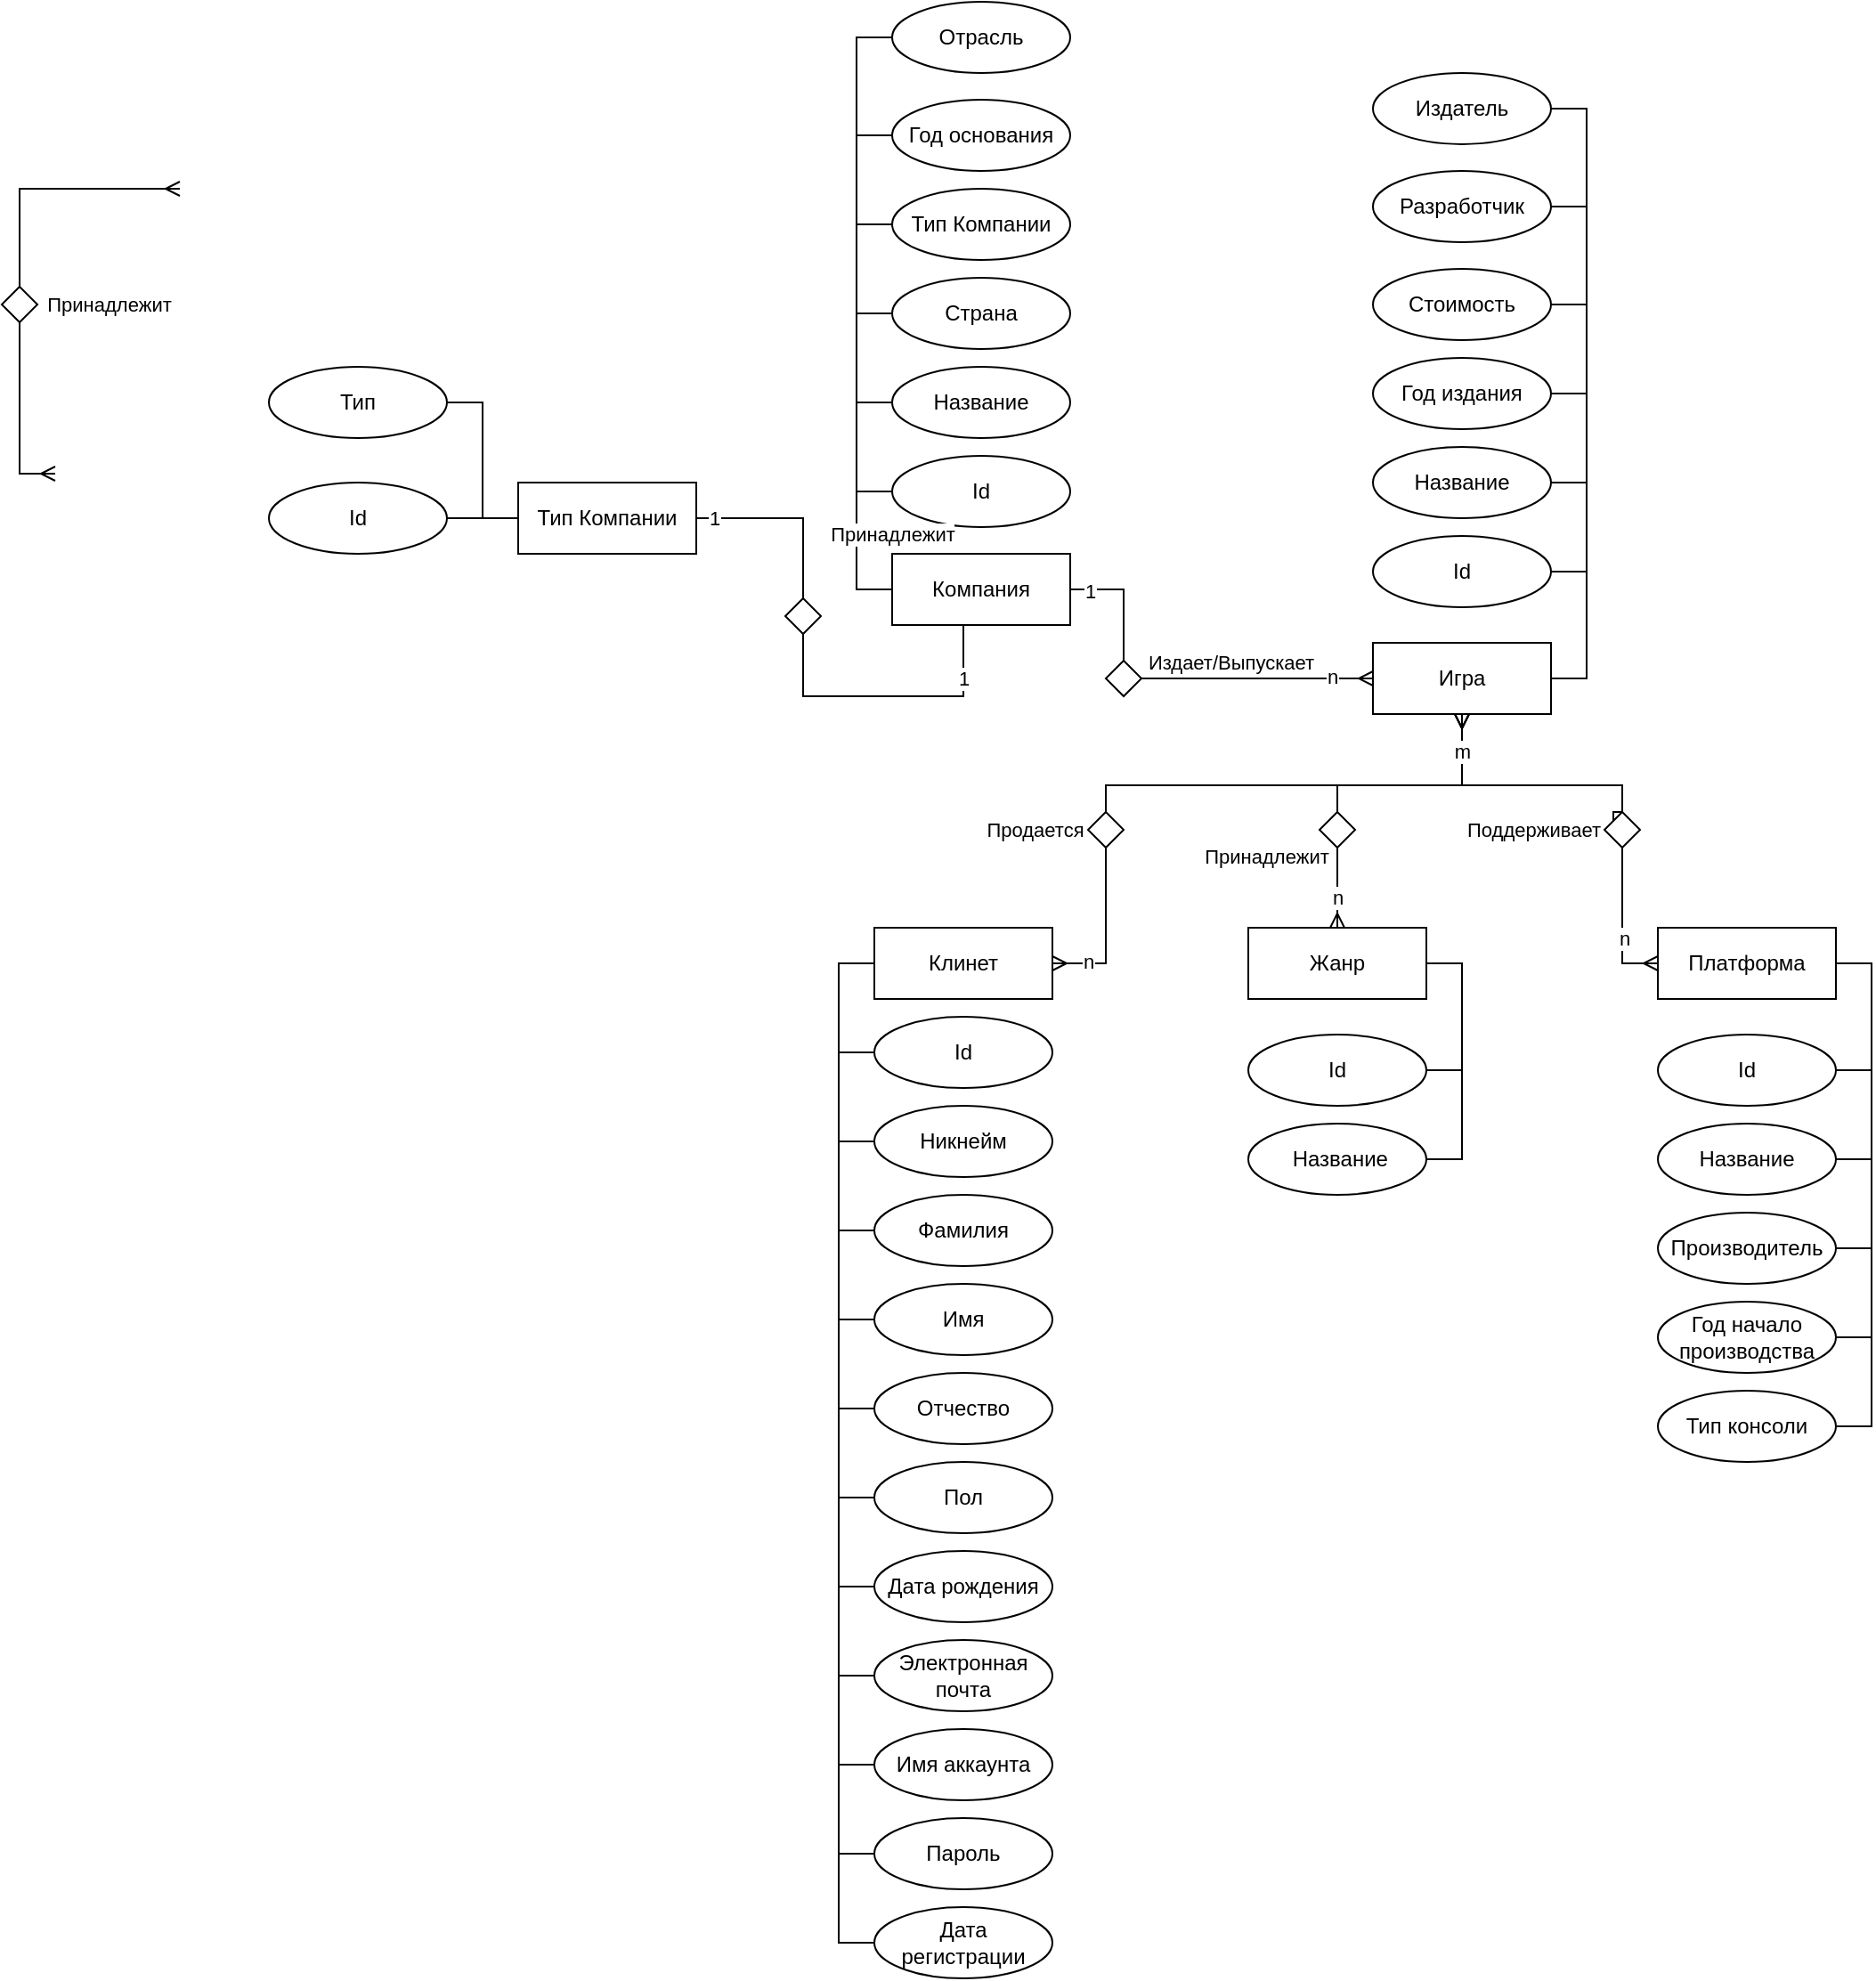 <mxfile version="20.3.0" type="device" pages="3"><diagram id="EffDmCXd0_D5QKOUha4p" name="ERD DB GAMES"><mxGraphModel dx="2249" dy="865" grid="1" gridSize="10" guides="1" tooltips="1" connect="1" arrows="1" fold="1" page="1" pageScale="1" pageWidth="827" pageHeight="1169" math="0" shadow="0"><root><mxCell id="0"/><mxCell id="1" parent="0"/><mxCell id="gdrL79EDbqcpLDQFCUhh-7" style="edgeStyle=orthogonalEdgeStyle;rounded=0;orthogonalLoop=1;jettySize=auto;html=1;exitX=1;exitY=0.5;exitDx=0;exitDy=0;entryX=1;entryY=0.5;entryDx=0;entryDy=0;endArrow=none;endFill=0;" parent="1" source="gdrL79EDbqcpLDQFCUhh-1" target="gdrL79EDbqcpLDQFCUhh-2" edge="1"><mxGeometry relative="1" as="geometry"/></mxCell><mxCell id="gdrL79EDbqcpLDQFCUhh-8" style="edgeStyle=orthogonalEdgeStyle;rounded=0;orthogonalLoop=1;jettySize=auto;html=1;exitX=1;exitY=0.5;exitDx=0;exitDy=0;entryX=1;entryY=0.5;entryDx=0;entryDy=0;endArrow=none;endFill=0;" parent="1" source="gdrL79EDbqcpLDQFCUhh-1" target="gdrL79EDbqcpLDQFCUhh-3" edge="1"><mxGeometry relative="1" as="geometry"/></mxCell><mxCell id="gdrL79EDbqcpLDQFCUhh-9" style="edgeStyle=orthogonalEdgeStyle;rounded=0;orthogonalLoop=1;jettySize=auto;html=1;exitX=1;exitY=0.5;exitDx=0;exitDy=0;entryX=1;entryY=0.5;entryDx=0;entryDy=0;endArrow=none;endFill=0;" parent="1" source="gdrL79EDbqcpLDQFCUhh-1" target="gdrL79EDbqcpLDQFCUhh-4" edge="1"><mxGeometry relative="1" as="geometry"/></mxCell><mxCell id="gdrL79EDbqcpLDQFCUhh-10" style="edgeStyle=orthogonalEdgeStyle;rounded=0;orthogonalLoop=1;jettySize=auto;html=1;exitX=1;exitY=0.5;exitDx=0;exitDy=0;entryX=1;entryY=0.5;entryDx=0;entryDy=0;endArrow=none;endFill=0;" parent="1" source="gdrL79EDbqcpLDQFCUhh-1" target="gdrL79EDbqcpLDQFCUhh-5" edge="1"><mxGeometry relative="1" as="geometry"/></mxCell><mxCell id="gdrL79EDbqcpLDQFCUhh-16" style="edgeStyle=orthogonalEdgeStyle;rounded=0;orthogonalLoop=1;jettySize=auto;html=1;exitX=1;exitY=0.5;exitDx=0;exitDy=0;entryX=1;entryY=0.5;entryDx=0;entryDy=0;endArrow=none;endFill=0;" parent="1" source="gdrL79EDbqcpLDQFCUhh-1" target="gdrL79EDbqcpLDQFCUhh-12" edge="1"><mxGeometry relative="1" as="geometry"/></mxCell><mxCell id="gdrL79EDbqcpLDQFCUhh-17" style="edgeStyle=orthogonalEdgeStyle;rounded=0;orthogonalLoop=1;jettySize=auto;html=1;exitX=1;exitY=0.5;exitDx=0;exitDy=0;entryX=1;entryY=0.5;entryDx=0;entryDy=0;endArrow=none;endFill=0;" parent="1" source="gdrL79EDbqcpLDQFCUhh-1" target="gdrL79EDbqcpLDQFCUhh-13" edge="1"><mxGeometry relative="1" as="geometry"/></mxCell><mxCell id="gdrL79EDbqcpLDQFCUhh-1" value="Игра" style="whiteSpace=wrap;html=1;align=center;shadow=0;strokeColor=default;" parent="1" vertex="1"><mxGeometry x="320" y="360" width="100" height="40" as="geometry"/></mxCell><mxCell id="gdrL79EDbqcpLDQFCUhh-2" value="Id" style="ellipse;whiteSpace=wrap;html=1;align=center;shadow=0;strokeColor=default;" parent="1" vertex="1"><mxGeometry x="320" y="300" width="100" height="40" as="geometry"/></mxCell><mxCell id="gdrL79EDbqcpLDQFCUhh-3" value="Название" style="ellipse;whiteSpace=wrap;html=1;align=center;shadow=0;strokeColor=default;" parent="1" vertex="1"><mxGeometry x="320" y="250" width="100" height="40" as="geometry"/></mxCell><mxCell id="gdrL79EDbqcpLDQFCUhh-4" value="Год издания" style="ellipse;whiteSpace=wrap;html=1;align=center;shadow=0;strokeColor=default;" parent="1" vertex="1"><mxGeometry x="320" y="200" width="100" height="40" as="geometry"/></mxCell><mxCell id="gdrL79EDbqcpLDQFCUhh-5" value="Стоимость" style="ellipse;whiteSpace=wrap;html=1;align=center;shadow=0;strokeColor=default;" parent="1" vertex="1"><mxGeometry x="320" y="150" width="100" height="40" as="geometry"/></mxCell><mxCell id="gdrL79EDbqcpLDQFCUhh-12" value="Разработчик" style="ellipse;whiteSpace=wrap;html=1;align=center;shadow=0;strokeColor=default;" parent="1" vertex="1"><mxGeometry x="320" y="95" width="100" height="40" as="geometry"/></mxCell><mxCell id="gdrL79EDbqcpLDQFCUhh-13" value="Издатель" style="ellipse;whiteSpace=wrap;html=1;align=center;shadow=0;strokeColor=default;" parent="1" vertex="1"><mxGeometry x="320" y="39.95" width="100" height="40" as="geometry"/></mxCell><mxCell id="gdrL79EDbqcpLDQFCUhh-21" style="edgeStyle=orthogonalEdgeStyle;rounded=0;orthogonalLoop=1;jettySize=auto;html=1;exitX=1;exitY=0.5;exitDx=0;exitDy=0;entryX=1;entryY=0.5;entryDx=0;entryDy=0;endArrow=none;endFill=0;" parent="1" source="gdrL79EDbqcpLDQFCUhh-19" target="gdrL79EDbqcpLDQFCUhh-20" edge="1"><mxGeometry relative="1" as="geometry"/></mxCell><mxCell id="gdrL79EDbqcpLDQFCUhh-23" style="edgeStyle=orthogonalEdgeStyle;rounded=0;orthogonalLoop=1;jettySize=auto;html=1;exitX=1;exitY=0.5;exitDx=0;exitDy=0;entryX=1;entryY=0.5;entryDx=0;entryDy=0;endArrow=none;endFill=0;" parent="1" source="gdrL79EDbqcpLDQFCUhh-19" target="gdrL79EDbqcpLDQFCUhh-22" edge="1"><mxGeometry relative="1" as="geometry"/></mxCell><mxCell id="gdrL79EDbqcpLDQFCUhh-25" style="edgeStyle=orthogonalEdgeStyle;rounded=0;orthogonalLoop=1;jettySize=auto;html=1;exitX=1;exitY=0.5;exitDx=0;exitDy=0;entryX=1;entryY=0.5;entryDx=0;entryDy=0;endArrow=none;endFill=0;" parent="1" source="gdrL79EDbqcpLDQFCUhh-19" target="gdrL79EDbqcpLDQFCUhh-24" edge="1"><mxGeometry relative="1" as="geometry"/></mxCell><mxCell id="gdrL79EDbqcpLDQFCUhh-27" style="edgeStyle=orthogonalEdgeStyle;rounded=0;orthogonalLoop=1;jettySize=auto;html=1;exitX=1;exitY=0.5;exitDx=0;exitDy=0;entryX=1;entryY=0.5;entryDx=0;entryDy=0;endArrow=none;endFill=0;" parent="1" source="gdrL79EDbqcpLDQFCUhh-19" target="gdrL79EDbqcpLDQFCUhh-26" edge="1"><mxGeometry relative="1" as="geometry"/></mxCell><mxCell id="gdrL79EDbqcpLDQFCUhh-29" style="edgeStyle=orthogonalEdgeStyle;rounded=0;orthogonalLoop=1;jettySize=auto;html=1;exitX=1;exitY=0.5;exitDx=0;exitDy=0;entryX=1;entryY=0.5;entryDx=0;entryDy=0;endArrow=none;endFill=0;" parent="1" source="gdrL79EDbqcpLDQFCUhh-19" target="gdrL79EDbqcpLDQFCUhh-28" edge="1"><mxGeometry relative="1" as="geometry"/></mxCell><mxCell id="gdrL79EDbqcpLDQFCUhh-19" value="Платформа" style="whiteSpace=wrap;html=1;align=center;shadow=0;strokeColor=default;" parent="1" vertex="1"><mxGeometry x="480" y="520" width="100" height="40" as="geometry"/></mxCell><mxCell id="gdrL79EDbqcpLDQFCUhh-20" value="Id" style="ellipse;whiteSpace=wrap;html=1;align=center;shadow=0;strokeColor=default;" parent="1" vertex="1"><mxGeometry x="480" y="580" width="100" height="40" as="geometry"/></mxCell><mxCell id="gdrL79EDbqcpLDQFCUhh-22" value="Название" style="ellipse;whiteSpace=wrap;html=1;align=center;shadow=0;strokeColor=default;" parent="1" vertex="1"><mxGeometry x="480" y="630" width="100" height="40" as="geometry"/></mxCell><mxCell id="gdrL79EDbqcpLDQFCUhh-24" value="Производитель" style="ellipse;whiteSpace=wrap;html=1;align=center;shadow=0;strokeColor=default;" parent="1" vertex="1"><mxGeometry x="480" y="680" width="100" height="40" as="geometry"/></mxCell><mxCell id="gdrL79EDbqcpLDQFCUhh-26" value="Год начало&lt;br&gt;производства" style="ellipse;whiteSpace=wrap;html=1;align=center;shadow=0;strokeColor=default;" parent="1" vertex="1"><mxGeometry x="480" y="730" width="100" height="40" as="geometry"/></mxCell><mxCell id="gdrL79EDbqcpLDQFCUhh-28" value="Тип консоли" style="ellipse;whiteSpace=wrap;html=1;align=center;shadow=0;strokeColor=default;" parent="1" vertex="1"><mxGeometry x="480" y="780" width="100" height="40" as="geometry"/></mxCell><mxCell id="gdrL79EDbqcpLDQFCUhh-89" style="edgeStyle=orthogonalEdgeStyle;rounded=0;orthogonalLoop=1;jettySize=auto;html=1;entryX=1;entryY=0.5;entryDx=0;entryDy=0;endArrow=none;endFill=0;" parent="1" source="gdrL79EDbqcpLDQFCUhh-52" target="gdrL79EDbqcpLDQFCUhh-87" edge="1"><mxGeometry relative="1" as="geometry"><Array as="points"><mxPoint x="370" y="540"/><mxPoint x="370" y="600"/></Array></mxGeometry></mxCell><mxCell id="gdrL79EDbqcpLDQFCUhh-90" style="edgeStyle=orthogonalEdgeStyle;rounded=0;orthogonalLoop=1;jettySize=auto;html=1;exitX=1;exitY=0.5;exitDx=0;exitDy=0;entryX=1;entryY=0.5;entryDx=0;entryDy=0;endArrow=none;endFill=0;" parent="1" source="gdrL79EDbqcpLDQFCUhh-52" target="gdrL79EDbqcpLDQFCUhh-88" edge="1"><mxGeometry relative="1" as="geometry"/></mxCell><mxCell id="gdrL79EDbqcpLDQFCUhh-52" value="Жанр" style="whiteSpace=wrap;html=1;align=center;shadow=0;strokeColor=default;" parent="1" vertex="1"><mxGeometry x="250" y="520" width="100" height="40" as="geometry"/></mxCell><mxCell id="gdrL79EDbqcpLDQFCUhh-65" value="" style="group" parent="1" vertex="1" connectable="0"><mxGeometry x="450" y="390" width="20" height="150" as="geometry"/></mxCell><mxCell id="gdrL79EDbqcpLDQFCUhh-63" value="" style="group" parent="gdrL79EDbqcpLDQFCUhh-65" vertex="1" connectable="0"><mxGeometry width="20" height="150" as="geometry"/></mxCell><mxCell id="gdrL79EDbqcpLDQFCUhh-62" value="" style="group" parent="gdrL79EDbqcpLDQFCUhh-63" vertex="1" connectable="0"><mxGeometry width="20" height="150" as="geometry"/></mxCell><mxCell id="gdrL79EDbqcpLDQFCUhh-45" value="" style="group" parent="gdrL79EDbqcpLDQFCUhh-62" vertex="1" connectable="0"><mxGeometry width="20" height="150" as="geometry"/></mxCell><mxCell id="gdrL79EDbqcpLDQFCUhh-61" value="" style="group" parent="gdrL79EDbqcpLDQFCUhh-45" vertex="1" connectable="0"><mxGeometry width="20" height="85" as="geometry"/></mxCell><mxCell id="gdrL79EDbqcpLDQFCUhh-39" value="" style="rhombus;whiteSpace=wrap;html=1;shadow=0;strokeColor=default;" parent="gdrL79EDbqcpLDQFCUhh-61" vertex="1"><mxGeometry y="65" width="20" height="20" as="geometry"/></mxCell><mxCell id="gdrL79EDbqcpLDQFCUhh-95" style="edgeStyle=orthogonalEdgeStyle;rounded=0;orthogonalLoop=1;jettySize=auto;html=1;exitX=0.5;exitY=0;exitDx=0;exitDy=0;entryX=0;entryY=0;entryDx=0;entryDy=0;endArrow=none;endFill=0;" parent="gdrL79EDbqcpLDQFCUhh-61" source="gdrL79EDbqcpLDQFCUhh-39" target="gdrL79EDbqcpLDQFCUhh-39" edge="1"><mxGeometry relative="1" as="geometry"/></mxCell><mxCell id="gdrL79EDbqcpLDQFCUhh-42" style="edgeStyle=orthogonalEdgeStyle;rounded=0;orthogonalLoop=1;jettySize=auto;html=1;exitX=0.5;exitY=1;exitDx=0;exitDy=0;entryX=0;entryY=0.5;entryDx=0;entryDy=0;endArrow=ERmany;endFill=0;" parent="gdrL79EDbqcpLDQFCUhh-65" source="gdrL79EDbqcpLDQFCUhh-39" target="gdrL79EDbqcpLDQFCUhh-19" edge="1"><mxGeometry relative="1" as="geometry"><Array as="points"><mxPoint x="10" y="150"/></Array></mxGeometry></mxCell><mxCell id="gdrL79EDbqcpLDQFCUhh-268" value="n" style="edgeLabel;html=1;align=center;verticalAlign=middle;resizable=0;points=[];" parent="gdrL79EDbqcpLDQFCUhh-42" vertex="1" connectable="0"><mxGeometry x="0.202" y="1" relative="1" as="geometry"><mxPoint as="offset"/></mxGeometry></mxCell><mxCell id="gdrL79EDbqcpLDQFCUhh-44" style="edgeStyle=orthogonalEdgeStyle;rounded=0;orthogonalLoop=1;jettySize=auto;html=1;exitX=0.5;exitY=0;exitDx=0;exitDy=0;entryX=0.5;entryY=1;entryDx=0;entryDy=0;endArrow=ERmany;endFill=0;" parent="1" source="gdrL79EDbqcpLDQFCUhh-39" target="gdrL79EDbqcpLDQFCUhh-1" edge="1"><mxGeometry relative="1" as="geometry"><mxPoint x="874" y="850" as="sourcePoint"/><mxPoint x="884" y="930" as="targetPoint"/><Array as="points"><mxPoint x="460" y="440"/><mxPoint x="370" y="440"/></Array></mxGeometry></mxCell><mxCell id="gdrL79EDbqcpLDQFCUhh-51" value="Поддерживает" style="edgeLabel;html=1;align=center;verticalAlign=middle;resizable=0;points=[];" parent="gdrL79EDbqcpLDQFCUhh-44" vertex="1" connectable="0"><mxGeometry x="-0.647" y="-1" relative="1" as="geometry"><mxPoint x="-40" y="26" as="offset"/></mxGeometry></mxCell><mxCell id="gdrL79EDbqcpLDQFCUhh-76" value="" style="group" parent="1" vertex="1" connectable="0"><mxGeometry x="240" y="370" width="20" height="150" as="geometry"/></mxCell><mxCell id="gdrL79EDbqcpLDQFCUhh-73" style="edgeStyle=orthogonalEdgeStyle;rounded=0;orthogonalLoop=1;jettySize=auto;html=1;exitX=0.5;exitY=0;exitDx=0;exitDy=0;entryX=0.5;entryY=1;entryDx=0;entryDy=0;endArrow=ERmany;endFill=0;" parent="1" source="gdrL79EDbqcpLDQFCUhh-71" target="gdrL79EDbqcpLDQFCUhh-1" edge="1"><mxGeometry relative="1" as="geometry"><mxPoint x="698" y="830" as="sourcePoint"/><mxPoint x="244" y="370" as="targetPoint"/><Array as="points"><mxPoint x="300" y="440"/><mxPoint x="370" y="440"/></Array></mxGeometry></mxCell><mxCell id="gdrL79EDbqcpLDQFCUhh-66" value="" style="group" parent="1" vertex="1" connectable="0"><mxGeometry x="290" y="390" width="20" height="150" as="geometry"/></mxCell><mxCell id="gdrL79EDbqcpLDQFCUhh-67" value="" style="group" parent="gdrL79EDbqcpLDQFCUhh-66" vertex="1" connectable="0"><mxGeometry width="20" height="150" as="geometry"/></mxCell><mxCell id="gdrL79EDbqcpLDQFCUhh-68" value="" style="group" parent="gdrL79EDbqcpLDQFCUhh-67" vertex="1" connectable="0"><mxGeometry width="20" height="150" as="geometry"/></mxCell><mxCell id="gdrL79EDbqcpLDQFCUhh-69" value="" style="group" parent="gdrL79EDbqcpLDQFCUhh-68" vertex="1" connectable="0"><mxGeometry width="20" height="150" as="geometry"/></mxCell><mxCell id="gdrL79EDbqcpLDQFCUhh-70" value="" style="group" parent="gdrL79EDbqcpLDQFCUhh-69" vertex="1" connectable="0"><mxGeometry width="20" height="85" as="geometry"/></mxCell><mxCell id="gdrL79EDbqcpLDQFCUhh-71" value="" style="rhombus;whiteSpace=wrap;html=1;shadow=0;strokeColor=default;" parent="gdrL79EDbqcpLDQFCUhh-70" vertex="1"><mxGeometry y="65" width="20" height="20" as="geometry"/></mxCell><mxCell id="gdrL79EDbqcpLDQFCUhh-72" style="edgeStyle=orthogonalEdgeStyle;rounded=0;orthogonalLoop=1;jettySize=auto;html=1;exitX=0.5;exitY=1;exitDx=0;exitDy=0;entryX=0;entryY=0.5;entryDx=0;entryDy=0;endArrow=ERmany;endFill=0;" parent="gdrL79EDbqcpLDQFCUhh-66" source="gdrL79EDbqcpLDQFCUhh-71" edge="1"><mxGeometry relative="1" as="geometry"><Array as="points"><mxPoint x="10" y="150"/></Array></mxGeometry></mxCell><mxCell id="gdrL79EDbqcpLDQFCUhh-75" style="edgeStyle=orthogonalEdgeStyle;rounded=0;orthogonalLoop=1;jettySize=auto;html=1;endArrow=ERmany;endFill=0;entryX=0.5;entryY=0;entryDx=0;entryDy=0;exitX=0.5;exitY=1;exitDx=0;exitDy=0;" parent="1" source="gdrL79EDbqcpLDQFCUhh-71" target="gdrL79EDbqcpLDQFCUhh-52" edge="1"><mxGeometry relative="1" as="geometry"><mxPoint x="310" y="480" as="sourcePoint"/><mxPoint x="206" y="510" as="targetPoint"/><Array as="points"/></mxGeometry></mxCell><mxCell id="gdrL79EDbqcpLDQFCUhh-86" value="Принадлежит" style="edgeLabel;html=1;align=center;verticalAlign=middle;resizable=0;points=[];" parent="gdrL79EDbqcpLDQFCUhh-75" vertex="1" connectable="0"><mxGeometry x="-0.752" relative="1" as="geometry"><mxPoint x="-40" y="-1" as="offset"/></mxGeometry></mxCell><mxCell id="gdrL79EDbqcpLDQFCUhh-267" value="n" style="edgeLabel;html=1;align=center;verticalAlign=middle;resizable=0;points=[];" parent="gdrL79EDbqcpLDQFCUhh-75" vertex="1" connectable="0"><mxGeometry x="0.225" relative="1" as="geometry"><mxPoint as="offset"/></mxGeometry></mxCell><mxCell id="gdrL79EDbqcpLDQFCUhh-87" value="Id" style="ellipse;whiteSpace=wrap;html=1;align=center;shadow=0;strokeColor=default;" parent="1" vertex="1"><mxGeometry x="250" y="580" width="100" height="40" as="geometry"/></mxCell><mxCell id="gdrL79EDbqcpLDQFCUhh-88" value="&amp;nbsp;Название" style="ellipse;whiteSpace=wrap;html=1;align=center;shadow=0;strokeColor=default;" parent="1" vertex="1"><mxGeometry x="250" y="630" width="100" height="40" as="geometry"/></mxCell><mxCell id="gdrL79EDbqcpLDQFCUhh-97" value="" style="group" parent="1" vertex="1" connectable="0"><mxGeometry x="500" y="290" width="20" height="150" as="geometry"/></mxCell><mxCell id="gdrL79EDbqcpLDQFCUhh-258" style="edgeStyle=orthogonalEdgeStyle;rounded=0;orthogonalLoop=1;jettySize=auto;html=1;exitX=0;exitY=0.5;exitDx=0;exitDy=0;entryX=0;entryY=0.5;entryDx=0;entryDy=0;endArrow=none;endFill=0;" parent="1" source="gdrL79EDbqcpLDQFCUhh-122" target="gdrL79EDbqcpLDQFCUhh-168" edge="1"><mxGeometry relative="1" as="geometry"/></mxCell><mxCell id="gdrL79EDbqcpLDQFCUhh-259" style="edgeStyle=orthogonalEdgeStyle;rounded=0;orthogonalLoop=1;jettySize=auto;html=1;exitX=0;exitY=0.5;exitDx=0;exitDy=0;entryX=0;entryY=0.5;entryDx=0;entryDy=0;endArrow=none;endFill=0;" parent="1" source="gdrL79EDbqcpLDQFCUhh-122" target="gdrL79EDbqcpLDQFCUhh-169" edge="1"><mxGeometry relative="1" as="geometry"/></mxCell><mxCell id="gdrL79EDbqcpLDQFCUhh-260" style="edgeStyle=orthogonalEdgeStyle;rounded=0;orthogonalLoop=1;jettySize=auto;html=1;exitX=0;exitY=0.5;exitDx=0;exitDy=0;entryX=0;entryY=0.5;entryDx=0;entryDy=0;endArrow=none;endFill=0;" parent="1" source="gdrL79EDbqcpLDQFCUhh-122" target="gdrL79EDbqcpLDQFCUhh-170" edge="1"><mxGeometry relative="1" as="geometry"/></mxCell><mxCell id="gdrL79EDbqcpLDQFCUhh-261" style="edgeStyle=orthogonalEdgeStyle;rounded=0;orthogonalLoop=1;jettySize=auto;html=1;exitX=0;exitY=0.5;exitDx=0;exitDy=0;entryX=0;entryY=0.5;entryDx=0;entryDy=0;endArrow=none;endFill=0;" parent="1" source="gdrL79EDbqcpLDQFCUhh-122" target="gdrL79EDbqcpLDQFCUhh-171" edge="1"><mxGeometry relative="1" as="geometry"/></mxCell><mxCell id="gdrL79EDbqcpLDQFCUhh-262" style="edgeStyle=orthogonalEdgeStyle;rounded=0;orthogonalLoop=1;jettySize=auto;html=1;exitX=0;exitY=0.5;exitDx=0;exitDy=0;entryX=0;entryY=0.5;entryDx=0;entryDy=0;endArrow=none;endFill=0;" parent="1" source="gdrL79EDbqcpLDQFCUhh-122" target="gdrL79EDbqcpLDQFCUhh-172" edge="1"><mxGeometry relative="1" as="geometry"/></mxCell><mxCell id="o7fNtTWA8stcMhmvYixx-6" style="edgeStyle=orthogonalEdgeStyle;rounded=0;orthogonalLoop=1;jettySize=auto;html=1;exitX=0;exitY=0.5;exitDx=0;exitDy=0;entryX=0;entryY=0.5;entryDx=0;entryDy=0;endArrow=none;endFill=0;" parent="1" source="gdrL79EDbqcpLDQFCUhh-122" target="o7fNtTWA8stcMhmvYixx-5" edge="1"><mxGeometry relative="1" as="geometry"/></mxCell><mxCell id="gdrL79EDbqcpLDQFCUhh-122" value="Компания" style="whiteSpace=wrap;html=1;align=center;shadow=0;strokeColor=default;" parent="1" vertex="1"><mxGeometry x="50" y="310" width="100" height="40" as="geometry"/></mxCell><mxCell id="gdrL79EDbqcpLDQFCUhh-134" value="" style="group" parent="1" vertex="1" connectable="0"><mxGeometry x="-430" y="95" width="20" height="150" as="geometry"/></mxCell><mxCell id="gdrL79EDbqcpLDQFCUhh-135" style="edgeStyle=orthogonalEdgeStyle;rounded=0;orthogonalLoop=1;jettySize=auto;html=1;exitX=0.5;exitY=0;exitDx=0;exitDy=0;entryX=0;entryY=0.5;entryDx=0;entryDy=0;endArrow=ERmany;endFill=0;" parent="1" source="gdrL79EDbqcpLDQFCUhh-141" edge="1"><mxGeometry relative="1" as="geometry"><mxPoint x="28" y="555" as="sourcePoint"/><mxPoint x="-350" y="105" as="targetPoint"/><Array as="points"><mxPoint x="-440" y="105"/></Array></mxGeometry></mxCell><mxCell id="gdrL79EDbqcpLDQFCUhh-136" value="" style="group" parent="1" vertex="1" connectable="0"><mxGeometry x="-450" y="95" width="20" height="150" as="geometry"/></mxCell><mxCell id="gdrL79EDbqcpLDQFCUhh-137" value="" style="group" parent="gdrL79EDbqcpLDQFCUhh-136" vertex="1" connectable="0"><mxGeometry width="20" height="150" as="geometry"/></mxCell><mxCell id="gdrL79EDbqcpLDQFCUhh-138" value="" style="group" parent="gdrL79EDbqcpLDQFCUhh-137" vertex="1" connectable="0"><mxGeometry width="20" height="150" as="geometry"/></mxCell><mxCell id="gdrL79EDbqcpLDQFCUhh-139" value="" style="group" parent="gdrL79EDbqcpLDQFCUhh-138" vertex="1" connectable="0"><mxGeometry width="20" height="150" as="geometry"/></mxCell><mxCell id="gdrL79EDbqcpLDQFCUhh-140" value="" style="group" parent="gdrL79EDbqcpLDQFCUhh-139" vertex="1" connectable="0"><mxGeometry width="20" height="85" as="geometry"/></mxCell><mxCell id="gdrL79EDbqcpLDQFCUhh-141" value="" style="rhombus;whiteSpace=wrap;html=1;shadow=0;strokeColor=default;" parent="gdrL79EDbqcpLDQFCUhh-140" vertex="1"><mxGeometry y="65" width="20" height="20" as="geometry"/></mxCell><mxCell id="gdrL79EDbqcpLDQFCUhh-142" style="edgeStyle=orthogonalEdgeStyle;rounded=0;orthogonalLoop=1;jettySize=auto;html=1;exitX=0.5;exitY=1;exitDx=0;exitDy=0;entryX=0;entryY=0.5;entryDx=0;entryDy=0;endArrow=ERmany;endFill=0;" parent="gdrL79EDbqcpLDQFCUhh-136" source="gdrL79EDbqcpLDQFCUhh-141" edge="1"><mxGeometry relative="1" as="geometry"><Array as="points"><mxPoint x="10" y="150"/></Array></mxGeometry></mxCell><mxCell id="gdrL79EDbqcpLDQFCUhh-143" style="edgeStyle=orthogonalEdgeStyle;rounded=0;orthogonalLoop=1;jettySize=auto;html=1;exitX=0.5;exitY=1;exitDx=0;exitDy=0;endArrow=ERmany;endFill=0;entryX=0;entryY=0.5;entryDx=0;entryDy=0;" parent="1" source="gdrL79EDbqcpLDQFCUhh-141" edge="1"><mxGeometry relative="1" as="geometry"><mxPoint x="-410" y="170" as="sourcePoint"/><mxPoint x="-420" y="265" as="targetPoint"/><Array as="points"><mxPoint x="-440" y="265"/></Array></mxGeometry></mxCell><mxCell id="gdrL79EDbqcpLDQFCUhh-144" value="Принадлежит" style="edgeLabel;html=1;align=center;verticalAlign=middle;resizable=0;points=[];" parent="gdrL79EDbqcpLDQFCUhh-143" vertex="1" connectable="0"><mxGeometry x="-0.752" relative="1" as="geometry"><mxPoint x="50" y="-23" as="offset"/></mxGeometry></mxCell><mxCell id="gdrL79EDbqcpLDQFCUhh-145" value="" style="group" parent="1" vertex="1" connectable="0"><mxGeometry x="-430" y="95" width="20" height="150" as="geometry"/></mxCell><mxCell id="gdrL79EDbqcpLDQFCUhh-147" value="" style="group" parent="1" vertex="1" connectable="0"><mxGeometry x="-450" y="95" width="20" height="150" as="geometry"/></mxCell><mxCell id="gdrL79EDbqcpLDQFCUhh-148" value="" style="group" parent="gdrL79EDbqcpLDQFCUhh-147" vertex="1" connectable="0"><mxGeometry width="20" height="150" as="geometry"/></mxCell><mxCell id="gdrL79EDbqcpLDQFCUhh-149" value="" style="group" parent="gdrL79EDbqcpLDQFCUhh-148" vertex="1" connectable="0"><mxGeometry width="20" height="150" as="geometry"/></mxCell><mxCell id="gdrL79EDbqcpLDQFCUhh-150" value="" style="group" parent="gdrL79EDbqcpLDQFCUhh-149" vertex="1" connectable="0"><mxGeometry width="20" height="150" as="geometry"/></mxCell><mxCell id="gdrL79EDbqcpLDQFCUhh-156" value="" style="group" parent="1" vertex="1" connectable="0"><mxGeometry x="190" y="295" width="20" height="150" as="geometry"/></mxCell><mxCell id="gdrL79EDbqcpLDQFCUhh-157" style="edgeStyle=orthogonalEdgeStyle;rounded=0;orthogonalLoop=1;jettySize=auto;html=1;exitX=1;exitY=0.5;exitDx=0;exitDy=0;endArrow=ERmany;endFill=0;" parent="1" source="gdrL79EDbqcpLDQFCUhh-163" edge="1"><mxGeometry relative="1" as="geometry"><mxPoint x="648" y="755" as="sourcePoint"/><mxPoint x="320" y="380" as="targetPoint"/><Array as="points"><mxPoint x="190" y="380"/></Array></mxGeometry></mxCell><mxCell id="gdrL79EDbqcpLDQFCUhh-264" value="n" style="edgeLabel;html=1;align=center;verticalAlign=middle;resizable=0;points=[];" parent="gdrL79EDbqcpLDQFCUhh-157" vertex="1" connectable="0"><mxGeometry x="0.644" y="1" relative="1" as="geometry"><mxPoint as="offset"/></mxGeometry></mxCell><mxCell id="gdrL79EDbqcpLDQFCUhh-158" value="" style="group" parent="1" vertex="1" connectable="0"><mxGeometry x="170" y="305" width="20" height="150" as="geometry"/></mxCell><mxCell id="gdrL79EDbqcpLDQFCUhh-159" value="" style="group" parent="gdrL79EDbqcpLDQFCUhh-158" vertex="1" connectable="0"><mxGeometry width="20" height="150" as="geometry"/></mxCell><mxCell id="gdrL79EDbqcpLDQFCUhh-160" value="" style="group" parent="gdrL79EDbqcpLDQFCUhh-159" vertex="1" connectable="0"><mxGeometry width="20" height="150" as="geometry"/></mxCell><mxCell id="gdrL79EDbqcpLDQFCUhh-161" value="" style="group" parent="gdrL79EDbqcpLDQFCUhh-160" vertex="1" connectable="0"><mxGeometry width="20" height="150" as="geometry"/></mxCell><mxCell id="gdrL79EDbqcpLDQFCUhh-162" value="" style="group" parent="gdrL79EDbqcpLDQFCUhh-161" vertex="1" connectable="0"><mxGeometry width="20" height="85" as="geometry"/></mxCell><mxCell id="gdrL79EDbqcpLDQFCUhh-163" value="" style="rhombus;whiteSpace=wrap;html=1;shadow=0;strokeColor=default;" parent="gdrL79EDbqcpLDQFCUhh-162" vertex="1"><mxGeometry y="65" width="20" height="20" as="geometry"/></mxCell><mxCell id="gdrL79EDbqcpLDQFCUhh-164" style="edgeStyle=orthogonalEdgeStyle;rounded=0;orthogonalLoop=1;jettySize=auto;html=1;exitX=0.5;exitY=1;exitDx=0;exitDy=0;entryX=0;entryY=0.5;entryDx=0;entryDy=0;endArrow=ERmany;endFill=0;" parent="gdrL79EDbqcpLDQFCUhh-158" source="gdrL79EDbqcpLDQFCUhh-163" edge="1"><mxGeometry relative="1" as="geometry"><Array as="points"><mxPoint x="10" y="150"/></Array></mxGeometry></mxCell><mxCell id="gdrL79EDbqcpLDQFCUhh-165" style="edgeStyle=orthogonalEdgeStyle;rounded=0;orthogonalLoop=1;jettySize=auto;html=1;endArrow=none;endFill=0;entryX=1;entryY=0.5;entryDx=0;entryDy=0;" parent="1" target="gdrL79EDbqcpLDQFCUhh-122" edge="1"><mxGeometry relative="1" as="geometry"><mxPoint x="180" y="370" as="sourcePoint"/><mxPoint x="200" y="465" as="targetPoint"/><Array as="points"><mxPoint x="180" y="330"/></Array></mxGeometry></mxCell><mxCell id="gdrL79EDbqcpLDQFCUhh-166" value="Издает/Выпускает" style="edgeLabel;html=1;align=center;verticalAlign=middle;resizable=0;points=[];" parent="gdrL79EDbqcpLDQFCUhh-165" vertex="1" connectable="0"><mxGeometry x="-0.752" relative="1" as="geometry"><mxPoint x="60" y="9" as="offset"/></mxGeometry></mxCell><mxCell id="gdrL79EDbqcpLDQFCUhh-263" value="1" style="edgeLabel;html=1;align=center;verticalAlign=middle;resizable=0;points=[];" parent="gdrL79EDbqcpLDQFCUhh-165" vertex="1" connectable="0"><mxGeometry x="0.358" y="1" relative="1" as="geometry"><mxPoint x="-12" as="offset"/></mxGeometry></mxCell><mxCell id="gdrL79EDbqcpLDQFCUhh-168" value="Id" style="ellipse;whiteSpace=wrap;html=1;align=center;shadow=0;strokeColor=default;" parent="1" vertex="1"><mxGeometry x="50" y="255" width="100" height="40" as="geometry"/></mxCell><mxCell id="gdrL79EDbqcpLDQFCUhh-169" value="Название" style="ellipse;whiteSpace=wrap;html=1;align=center;shadow=0;strokeColor=default;" parent="1" vertex="1"><mxGeometry x="50" y="205" width="100" height="40" as="geometry"/></mxCell><mxCell id="gdrL79EDbqcpLDQFCUhh-170" value="Страна" style="ellipse;whiteSpace=wrap;html=1;align=center;shadow=0;strokeColor=default;" parent="1" vertex="1"><mxGeometry x="50" y="155" width="100" height="40" as="geometry"/></mxCell><mxCell id="gdrL79EDbqcpLDQFCUhh-171" value="Тип Компании" style="ellipse;whiteSpace=wrap;html=1;align=center;shadow=0;strokeColor=default;" parent="1" vertex="1"><mxGeometry x="50" y="105" width="100" height="40" as="geometry"/></mxCell><mxCell id="gdrL79EDbqcpLDQFCUhh-172" value="Год основания" style="ellipse;whiteSpace=wrap;html=1;align=center;shadow=0;strokeColor=default;" parent="1" vertex="1"><mxGeometry x="50" y="55" width="100" height="40" as="geometry"/></mxCell><mxCell id="gdrL79EDbqcpLDQFCUhh-253" style="edgeStyle=orthogonalEdgeStyle;rounded=0;orthogonalLoop=1;jettySize=auto;html=1;exitX=0;exitY=0.5;exitDx=0;exitDy=0;entryX=0;entryY=0.5;entryDx=0;entryDy=0;endArrow=none;endFill=0;" parent="1" source="gdrL79EDbqcpLDQFCUhh-177" target="gdrL79EDbqcpLDQFCUhh-246" edge="1"><mxGeometry relative="1" as="geometry"/></mxCell><mxCell id="gdrL79EDbqcpLDQFCUhh-254" style="edgeStyle=orthogonalEdgeStyle;rounded=0;orthogonalLoop=1;jettySize=auto;html=1;exitX=0;exitY=0.5;exitDx=0;exitDy=0;entryX=0;entryY=0.5;entryDx=0;entryDy=0;endArrow=none;endFill=0;" parent="1" source="gdrL79EDbqcpLDQFCUhh-177" target="gdrL79EDbqcpLDQFCUhh-247" edge="1"><mxGeometry relative="1" as="geometry"/></mxCell><mxCell id="gdrL79EDbqcpLDQFCUhh-255" style="edgeStyle=orthogonalEdgeStyle;rounded=0;orthogonalLoop=1;jettySize=auto;html=1;exitX=0;exitY=0.5;exitDx=0;exitDy=0;entryX=0;entryY=0.5;entryDx=0;entryDy=0;endArrow=none;endFill=0;" parent="1" source="gdrL79EDbqcpLDQFCUhh-177" target="gdrL79EDbqcpLDQFCUhh-248" edge="1"><mxGeometry relative="1" as="geometry"/></mxCell><mxCell id="gdrL79EDbqcpLDQFCUhh-256" style="edgeStyle=orthogonalEdgeStyle;rounded=0;orthogonalLoop=1;jettySize=auto;html=1;exitX=0;exitY=0.5;exitDx=0;exitDy=0;entryX=0;entryY=0.5;entryDx=0;entryDy=0;endArrow=none;endFill=0;" parent="1" source="gdrL79EDbqcpLDQFCUhh-177" target="gdrL79EDbqcpLDQFCUhh-250" edge="1"><mxGeometry relative="1" as="geometry"/></mxCell><mxCell id="gdrL79EDbqcpLDQFCUhh-257" style="edgeStyle=orthogonalEdgeStyle;rounded=0;orthogonalLoop=1;jettySize=auto;html=1;exitX=0;exitY=0.5;exitDx=0;exitDy=0;entryX=0;entryY=0.5;entryDx=0;entryDy=0;endArrow=none;endFill=0;" parent="1" source="gdrL79EDbqcpLDQFCUhh-177" target="gdrL79EDbqcpLDQFCUhh-251" edge="1"><mxGeometry relative="1" as="geometry"/></mxCell><mxCell id="VRMuaAvqCvaIqghHRbzN-1" style="edgeStyle=orthogonalEdgeStyle;rounded=0;orthogonalLoop=1;jettySize=auto;html=1;exitX=0;exitY=0.5;exitDx=0;exitDy=0;entryX=0;entryY=0.5;entryDx=0;entryDy=0;endArrow=none;endFill=0;" parent="1" source="gdrL79EDbqcpLDQFCUhh-177" target="3HL8LQxCSrHo80jJ7uzG-1" edge="1"><mxGeometry relative="1" as="geometry"/></mxCell><mxCell id="VRMuaAvqCvaIqghHRbzN-2" style="edgeStyle=orthogonalEdgeStyle;rounded=0;orthogonalLoop=1;jettySize=auto;html=1;exitX=0;exitY=0.5;exitDx=0;exitDy=0;entryX=0;entryY=0.5;entryDx=0;entryDy=0;endArrow=none;endFill=0;" parent="1" source="gdrL79EDbqcpLDQFCUhh-177" target="3HL8LQxCSrHo80jJ7uzG-2" edge="1"><mxGeometry relative="1" as="geometry"/></mxCell><mxCell id="GW-XB13jyj5A2i_lXVgc-3" style="edgeStyle=orthogonalEdgeStyle;rounded=0;orthogonalLoop=1;jettySize=auto;html=1;exitX=0;exitY=0.5;exitDx=0;exitDy=0;entryX=0;entryY=0.5;entryDx=0;entryDy=0;endArrow=none;endFill=0;" parent="1" source="gdrL79EDbqcpLDQFCUhh-177" target="GW-XB13jyj5A2i_lXVgc-1" edge="1"><mxGeometry relative="1" as="geometry"/></mxCell><mxCell id="GW-XB13jyj5A2i_lXVgc-4" style="edgeStyle=orthogonalEdgeStyle;rounded=0;orthogonalLoop=1;jettySize=auto;html=1;exitX=0;exitY=0.5;exitDx=0;exitDy=0;entryX=0;entryY=0.5;entryDx=0;entryDy=0;endArrow=none;endFill=0;" parent="1" source="gdrL79EDbqcpLDQFCUhh-177" target="GW-XB13jyj5A2i_lXVgc-2" edge="1"><mxGeometry relative="1" as="geometry"/></mxCell><mxCell id="k8ZIB2eLyXM6NEMaR_5q-2" style="edgeStyle=orthogonalEdgeStyle;rounded=0;orthogonalLoop=1;jettySize=auto;html=1;exitX=0;exitY=0.5;exitDx=0;exitDy=0;entryX=0;entryY=0.5;entryDx=0;entryDy=0;endArrow=none;endFill=0;" parent="1" source="gdrL79EDbqcpLDQFCUhh-177" target="k8ZIB2eLyXM6NEMaR_5q-1" edge="1"><mxGeometry relative="1" as="geometry"/></mxCell><mxCell id="k8ZIB2eLyXM6NEMaR_5q-4" style="edgeStyle=orthogonalEdgeStyle;rounded=0;orthogonalLoop=1;jettySize=auto;html=1;exitX=0;exitY=0.5;exitDx=0;exitDy=0;entryX=0;entryY=0.5;entryDx=0;entryDy=0;endArrow=none;endFill=0;" parent="1" source="gdrL79EDbqcpLDQFCUhh-177" target="k8ZIB2eLyXM6NEMaR_5q-3" edge="1"><mxGeometry relative="1" as="geometry"/></mxCell><mxCell id="gdrL79EDbqcpLDQFCUhh-177" value="Клинет" style="whiteSpace=wrap;html=1;align=center;shadow=0;strokeColor=default;" parent="1" vertex="1"><mxGeometry x="40" y="520" width="100" height="40" as="geometry"/></mxCell><mxCell id="gdrL79EDbqcpLDQFCUhh-222" value="" style="group" parent="1" vertex="1" connectable="0"><mxGeometry x="90" y="360" width="20" height="150" as="geometry"/></mxCell><mxCell id="gdrL79EDbqcpLDQFCUhh-223" style="edgeStyle=orthogonalEdgeStyle;rounded=0;orthogonalLoop=1;jettySize=auto;html=1;exitX=0.5;exitY=0;exitDx=0;exitDy=0;entryX=0.5;entryY=1;entryDx=0;entryDy=0;endArrow=ERmany;endFill=0;" parent="1" source="gdrL79EDbqcpLDQFCUhh-229" target="gdrL79EDbqcpLDQFCUhh-1" edge="1"><mxGeometry relative="1" as="geometry"><mxPoint x="548" y="820" as="sourcePoint"/><mxPoint x="170" y="370" as="targetPoint"/><Array as="points"><mxPoint x="170" y="440"/><mxPoint x="370" y="440"/></Array></mxGeometry></mxCell><mxCell id="gdrL79EDbqcpLDQFCUhh-266" value="m" style="edgeLabel;html=1;align=center;verticalAlign=middle;resizable=0;points=[];" parent="gdrL79EDbqcpLDQFCUhh-223" vertex="1" connectable="0"><mxGeometry x="0.778" y="-1" relative="1" as="geometry"><mxPoint x="-1" y="-8" as="offset"/></mxGeometry></mxCell><mxCell id="gdrL79EDbqcpLDQFCUhh-224" value="" style="group" parent="1" vertex="1" connectable="0"><mxGeometry x="160" y="390" width="20" height="150" as="geometry"/></mxCell><mxCell id="gdrL79EDbqcpLDQFCUhh-225" value="" style="group" parent="gdrL79EDbqcpLDQFCUhh-224" vertex="1" connectable="0"><mxGeometry width="20" height="150" as="geometry"/></mxCell><mxCell id="gdrL79EDbqcpLDQFCUhh-226" value="" style="group" parent="gdrL79EDbqcpLDQFCUhh-225" vertex="1" connectable="0"><mxGeometry width="20" height="150" as="geometry"/></mxCell><mxCell id="gdrL79EDbqcpLDQFCUhh-227" value="" style="group" parent="gdrL79EDbqcpLDQFCUhh-226" vertex="1" connectable="0"><mxGeometry width="20" height="150" as="geometry"/></mxCell><mxCell id="gdrL79EDbqcpLDQFCUhh-228" value="" style="group" parent="gdrL79EDbqcpLDQFCUhh-227" vertex="1" connectable="0"><mxGeometry width="20" height="85" as="geometry"/></mxCell><mxCell id="gdrL79EDbqcpLDQFCUhh-229" value="" style="rhombus;whiteSpace=wrap;html=1;shadow=0;strokeColor=default;" parent="gdrL79EDbqcpLDQFCUhh-228" vertex="1"><mxGeometry y="65" width="20" height="20" as="geometry"/></mxCell><mxCell id="gdrL79EDbqcpLDQFCUhh-230" style="edgeStyle=orthogonalEdgeStyle;rounded=0;orthogonalLoop=1;jettySize=auto;html=1;exitX=0.5;exitY=1;exitDx=0;exitDy=0;entryX=0;entryY=0.5;entryDx=0;entryDy=0;endArrow=ERmany;endFill=0;" parent="gdrL79EDbqcpLDQFCUhh-224" source="gdrL79EDbqcpLDQFCUhh-229" edge="1"><mxGeometry relative="1" as="geometry"><Array as="points"><mxPoint x="10" y="150"/></Array></mxGeometry></mxCell><mxCell id="gdrL79EDbqcpLDQFCUhh-231" style="edgeStyle=orthogonalEdgeStyle;rounded=0;orthogonalLoop=1;jettySize=auto;html=1;exitX=0.5;exitY=1;exitDx=0;exitDy=0;endArrow=ERmany;endFill=0;entryX=1;entryY=0.5;entryDx=0;entryDy=0;" parent="1" source="gdrL79EDbqcpLDQFCUhh-229" target="gdrL79EDbqcpLDQFCUhh-177" edge="1"><mxGeometry relative="1" as="geometry"><mxPoint x="110" y="435" as="sourcePoint"/><mxPoint x="100" y="530" as="targetPoint"/><Array as="points"><mxPoint x="170" y="540"/></Array></mxGeometry></mxCell><mxCell id="gdrL79EDbqcpLDQFCUhh-245" value="Продается" style="edgeLabel;html=1;align=center;verticalAlign=middle;resizable=0;points=[];" parent="gdrL79EDbqcpLDQFCUhh-231" vertex="1" connectable="0"><mxGeometry x="-0.686" relative="1" as="geometry"><mxPoint x="-40" y="-25" as="offset"/></mxGeometry></mxCell><mxCell id="gdrL79EDbqcpLDQFCUhh-265" value="n" style="edgeLabel;html=1;align=center;verticalAlign=middle;resizable=0;points=[];" parent="gdrL79EDbqcpLDQFCUhh-231" vertex="1" connectable="0"><mxGeometry x="0.588" y="-1" relative="1" as="geometry"><mxPoint as="offset"/></mxGeometry></mxCell><mxCell id="gdrL79EDbqcpLDQFCUhh-233" value="" style="group" parent="1" vertex="1" connectable="0"><mxGeometry x="70" y="390" width="20" height="150" as="geometry"/></mxCell><mxCell id="gdrL79EDbqcpLDQFCUhh-246" value="Id" style="ellipse;whiteSpace=wrap;html=1;align=center;shadow=0;strokeColor=default;" parent="1" vertex="1"><mxGeometry x="40" y="570" width="100" height="40" as="geometry"/></mxCell><mxCell id="gdrL79EDbqcpLDQFCUhh-247" value="&lt;span style=&quot;text-align: left;&quot;&gt;Никнейм&lt;/span&gt;" style="ellipse;whiteSpace=wrap;html=1;align=center;shadow=0;strokeColor=default;" parent="1" vertex="1"><mxGeometry x="40" y="620" width="100" height="40" as="geometry"/></mxCell><mxCell id="gdrL79EDbqcpLDQFCUhh-248" value="&lt;span style=&quot;text-align: left;&quot;&gt;Фамилия&lt;/span&gt;" style="ellipse;whiteSpace=wrap;html=1;align=center;shadow=0;strokeColor=default;" parent="1" vertex="1"><mxGeometry x="40" y="670" width="100" height="40" as="geometry"/></mxCell><mxCell id="gdrL79EDbqcpLDQFCUhh-250" value="Имя" style="ellipse;whiteSpace=wrap;html=1;align=center;shadow=0;strokeColor=default;" parent="1" vertex="1"><mxGeometry x="40" y="720" width="100" height="40" as="geometry"/></mxCell><mxCell id="gdrL79EDbqcpLDQFCUhh-251" value="Отчество" style="ellipse;whiteSpace=wrap;html=1;align=center;shadow=0;strokeColor=default;" parent="1" vertex="1"><mxGeometry x="40" y="770" width="100" height="40" as="geometry"/></mxCell><mxCell id="o7fNtTWA8stcMhmvYixx-9" style="edgeStyle=orthogonalEdgeStyle;rounded=0;orthogonalLoop=1;jettySize=auto;html=1;exitX=0;exitY=0.5;exitDx=0;exitDy=0;entryX=1;entryY=0.5;entryDx=0;entryDy=0;endArrow=none;endFill=0;" parent="1" source="gdrL79EDbqcpLDQFCUhh-284" target="o7fNtTWA8stcMhmvYixx-7" edge="1"><mxGeometry relative="1" as="geometry"/></mxCell><mxCell id="o7fNtTWA8stcMhmvYixx-10" style="edgeStyle=orthogonalEdgeStyle;rounded=0;orthogonalLoop=1;jettySize=auto;html=1;exitX=0;exitY=0.5;exitDx=0;exitDy=0;entryX=1;entryY=0.5;entryDx=0;entryDy=0;endArrow=none;endFill=0;" parent="1" source="gdrL79EDbqcpLDQFCUhh-284" target="o7fNtTWA8stcMhmvYixx-8" edge="1"><mxGeometry relative="1" as="geometry"/></mxCell><mxCell id="gdrL79EDbqcpLDQFCUhh-284" value="Тип Компании" style="whiteSpace=wrap;html=1;align=center;shadow=0;strokeColor=default;" parent="1" vertex="1"><mxGeometry x="-160" y="270" width="100" height="40" as="geometry"/></mxCell><mxCell id="o7fNtTWA8stcMhmvYixx-5" value="Отрасль" style="ellipse;whiteSpace=wrap;html=1;align=center;shadow=0;strokeColor=default;" parent="1" vertex="1"><mxGeometry x="50" width="100" height="40" as="geometry"/></mxCell><mxCell id="o7fNtTWA8stcMhmvYixx-7" value="Id" style="ellipse;whiteSpace=wrap;html=1;align=center;shadow=0;strokeColor=default;" parent="1" vertex="1"><mxGeometry x="-300" y="270" width="100" height="40" as="geometry"/></mxCell><mxCell id="o7fNtTWA8stcMhmvYixx-8" value="Тип" style="ellipse;whiteSpace=wrap;html=1;align=center;shadow=0;strokeColor=default;" parent="1" vertex="1"><mxGeometry x="-300" y="205" width="100" height="40" as="geometry"/></mxCell><mxCell id="o7fNtTWA8stcMhmvYixx-11" value="" style="group" parent="1" vertex="1" connectable="0"><mxGeometry x="-30" y="370" width="20" height="150" as="geometry"/></mxCell><mxCell id="o7fNtTWA8stcMhmvYixx-13" value="" style="group" parent="1" vertex="1" connectable="0"><mxGeometry x="-50" y="370" width="20" height="150" as="geometry"/></mxCell><mxCell id="o7fNtTWA8stcMhmvYixx-14" value="" style="group" parent="o7fNtTWA8stcMhmvYixx-13" vertex="1" connectable="0"><mxGeometry width="20" height="150" as="geometry"/></mxCell><mxCell id="o7fNtTWA8stcMhmvYixx-15" value="" style="group" parent="o7fNtTWA8stcMhmvYixx-14" vertex="1" connectable="0"><mxGeometry width="20" height="150" as="geometry"/></mxCell><mxCell id="o7fNtTWA8stcMhmvYixx-22" value="" style="group" parent="1" vertex="1" connectable="0"><mxGeometry x="-30" y="370" width="20" height="150" as="geometry"/></mxCell><mxCell id="o7fNtTWA8stcMhmvYixx-24" value="" style="group" parent="1" vertex="1" connectable="0"><mxGeometry x="-50" y="370" width="20" height="150" as="geometry"/></mxCell><mxCell id="o7fNtTWA8stcMhmvYixx-25" value="" style="group" parent="o7fNtTWA8stcMhmvYixx-24" vertex="1" connectable="0"><mxGeometry width="20" height="150" as="geometry"/></mxCell><mxCell id="o7fNtTWA8stcMhmvYixx-26" value="" style="group" parent="o7fNtTWA8stcMhmvYixx-25" vertex="1" connectable="0"><mxGeometry width="20" height="150" as="geometry"/></mxCell><mxCell id="o7fNtTWA8stcMhmvYixx-27" value="" style="group" parent="o7fNtTWA8stcMhmvYixx-26" vertex="1" connectable="0"><mxGeometry width="20" height="150" as="geometry"/></mxCell><mxCell id="o7fNtTWA8stcMhmvYixx-54" value="" style="group" parent="1" vertex="1" connectable="0"><mxGeometry x="-80" y="79.95" width="20" height="150" as="geometry"/></mxCell><mxCell id="o7fNtTWA8stcMhmvYixx-56" value="" style="group" parent="1" vertex="1" connectable="0"><mxGeometry x="-10" y="270" width="20" height="150" as="geometry"/></mxCell><mxCell id="o7fNtTWA8stcMhmvYixx-57" value="" style="group" parent="o7fNtTWA8stcMhmvYixx-56" vertex="1" connectable="0"><mxGeometry width="20" height="150" as="geometry"/></mxCell><mxCell id="o7fNtTWA8stcMhmvYixx-58" value="" style="group" parent="o7fNtTWA8stcMhmvYixx-57" vertex="1" connectable="0"><mxGeometry width="20" height="150" as="geometry"/></mxCell><mxCell id="o7fNtTWA8stcMhmvYixx-59" value="" style="group" parent="o7fNtTWA8stcMhmvYixx-58" vertex="1" connectable="0"><mxGeometry width="20" height="150" as="geometry"/></mxCell><mxCell id="o7fNtTWA8stcMhmvYixx-60" value="" style="group" parent="o7fNtTWA8stcMhmvYixx-59" vertex="1" connectable="0"><mxGeometry width="20" height="85" as="geometry"/></mxCell><mxCell id="o7fNtTWA8stcMhmvYixx-61" value="" style="rhombus;whiteSpace=wrap;html=1;shadow=0;strokeColor=default;" parent="o7fNtTWA8stcMhmvYixx-60" vertex="1"><mxGeometry y="65" width="20" height="20" as="geometry"/></mxCell><mxCell id="o7fNtTWA8stcMhmvYixx-62" style="edgeStyle=orthogonalEdgeStyle;rounded=0;orthogonalLoop=1;jettySize=auto;html=1;exitX=0.5;exitY=1;exitDx=0;exitDy=0;entryX=0;entryY=0.5;entryDx=0;entryDy=0;endArrow=ERmany;endFill=0;" parent="o7fNtTWA8stcMhmvYixx-56" source="o7fNtTWA8stcMhmvYixx-61" edge="1"><mxGeometry relative="1" as="geometry"><Array as="points"><mxPoint x="10" y="150"/></Array></mxGeometry></mxCell><mxCell id="o7fNtTWA8stcMhmvYixx-63" style="edgeStyle=orthogonalEdgeStyle;rounded=0;orthogonalLoop=1;jettySize=auto;html=1;exitX=0.5;exitY=0;exitDx=0;exitDy=0;endArrow=none;endFill=0;entryX=1;entryY=0.5;entryDx=0;entryDy=0;" parent="1" source="o7fNtTWA8stcMhmvYixx-61" target="gdrL79EDbqcpLDQFCUhh-284" edge="1"><mxGeometry relative="1" as="geometry"><mxPoint x="-60" y="154.95" as="sourcePoint"/><mxPoint x="-70" y="249.95" as="targetPoint"/><Array as="points"><mxPoint y="290"/></Array></mxGeometry></mxCell><mxCell id="o7fNtTWA8stcMhmvYixx-64" value="Принадлежит" style="edgeLabel;html=1;align=center;verticalAlign=middle;resizable=0;points=[];" parent="o7fNtTWA8stcMhmvYixx-63" vertex="1" connectable="0"><mxGeometry x="-0.752" relative="1" as="geometry"><mxPoint x="50" y="-23" as="offset"/></mxGeometry></mxCell><mxCell id="o7fNtTWA8stcMhmvYixx-71" value="1" style="edgeLabel;html=1;align=center;verticalAlign=middle;resizable=0;points=[];" parent="o7fNtTWA8stcMhmvYixx-63" vertex="1" connectable="0"><mxGeometry x="0.81" relative="1" as="geometry"><mxPoint as="offset"/></mxGeometry></mxCell><mxCell id="o7fNtTWA8stcMhmvYixx-65" value="" style="group" parent="1" vertex="1" connectable="0"><mxGeometry x="-80" y="79.95" width="20" height="150" as="geometry"/></mxCell><mxCell id="o7fNtTWA8stcMhmvYixx-66" value="" style="group" parent="1" vertex="1" connectable="0"><mxGeometry x="-100" y="79.95" width="20" height="150" as="geometry"/></mxCell><mxCell id="o7fNtTWA8stcMhmvYixx-67" value="" style="group" parent="o7fNtTWA8stcMhmvYixx-66" vertex="1" connectable="0"><mxGeometry width="20" height="150" as="geometry"/></mxCell><mxCell id="o7fNtTWA8stcMhmvYixx-68" value="" style="group" parent="o7fNtTWA8stcMhmvYixx-67" vertex="1" connectable="0"><mxGeometry width="20" height="150" as="geometry"/></mxCell><mxCell id="o7fNtTWA8stcMhmvYixx-69" value="" style="group" parent="o7fNtTWA8stcMhmvYixx-68" vertex="1" connectable="0"><mxGeometry width="20" height="150" as="geometry"/></mxCell><mxCell id="o7fNtTWA8stcMhmvYixx-70" value="1" style="edgeStyle=orthogonalEdgeStyle;rounded=0;orthogonalLoop=1;jettySize=auto;html=1;exitX=0.5;exitY=1;exitDx=0;exitDy=0;entryX=0.4;entryY=1.005;entryDx=0;entryDy=0;endArrow=none;endFill=0;entryPerimeter=0;" parent="1" source="o7fNtTWA8stcMhmvYixx-61" target="gdrL79EDbqcpLDQFCUhh-122" edge="1"><mxGeometry x="0.638" relative="1" as="geometry"><Array as="points"><mxPoint y="390"/><mxPoint x="90" y="390"/></Array><mxPoint as="offset"/></mxGeometry></mxCell><mxCell id="3HL8LQxCSrHo80jJ7uzG-1" value="&lt;span style=&quot;text-align: left;&quot;&gt;Пол&lt;/span&gt;" style="ellipse;whiteSpace=wrap;html=1;align=center;shadow=0;strokeColor=default;" parent="1" vertex="1"><mxGeometry x="40" y="820" width="100" height="40" as="geometry"/></mxCell><mxCell id="3HL8LQxCSrHo80jJ7uzG-2" value="&lt;span style=&quot;text-align: left;&quot;&gt;Электронная почта&lt;/span&gt;" style="ellipse;whiteSpace=wrap;html=1;align=center;shadow=0;strokeColor=default;" parent="1" vertex="1"><mxGeometry x="40" y="920" width="100" height="40" as="geometry"/></mxCell><mxCell id="GW-XB13jyj5A2i_lXVgc-1" value="&lt;span style=&quot;text-align: left;&quot;&gt;Имя аккаунта&lt;/span&gt;" style="ellipse;whiteSpace=wrap;html=1;align=center;shadow=0;strokeColor=default;" parent="1" vertex="1"><mxGeometry x="40" y="970" width="100" height="40" as="geometry"/></mxCell><mxCell id="GW-XB13jyj5A2i_lXVgc-2" value="&lt;span style=&quot;text-align: left;&quot;&gt;Пароль&lt;/span&gt;" style="ellipse;whiteSpace=wrap;html=1;align=center;shadow=0;strokeColor=default;" parent="1" vertex="1"><mxGeometry x="40" y="1020" width="100" height="40" as="geometry"/></mxCell><mxCell id="k8ZIB2eLyXM6NEMaR_5q-1" value="&lt;div style=&quot;text-align: left;&quot;&gt;&lt;span style=&quot;background-color: initial;&quot;&gt;Дата рождения&lt;/span&gt;&lt;/div&gt;" style="ellipse;whiteSpace=wrap;html=1;align=center;shadow=0;strokeColor=default;" parent="1" vertex="1"><mxGeometry x="40" y="870" width="100" height="40" as="geometry"/></mxCell><mxCell id="k8ZIB2eLyXM6NEMaR_5q-3" value="&lt;span style=&quot;text-align: left;&quot;&gt;Дата регистрации&lt;/span&gt;" style="ellipse;whiteSpace=wrap;html=1;align=center;shadow=0;strokeColor=default;" parent="1" vertex="1"><mxGeometry x="40" y="1070" width="100" height="40" as="geometry"/></mxCell></root></mxGraphModel></diagram><diagram id="6G1mOH_PbQ4105RKVJX3" name="DB Games"><mxGraphModel dx="2858" dy="1236" grid="1" gridSize="10" guides="1" tooltips="1" connect="1" arrows="1" fold="1" page="1" pageScale="1" pageWidth="827" pageHeight="1169" math="0" shadow="0"><root><mxCell id="0"/><mxCell id="1" parent="0"/><mxCell id="ZXq586EWTcgILHRSQrOh-22" value="Игры (Games)" style="shape=table;startSize=30;container=1;collapsible=0;childLayout=tableLayout;fixedRows=1;rowLines=0;fontStyle=1;shadow=0;labelBackgroundColor=none;strokeColor=default;fontSize=12;fontColor=#FFFFFF;" parent="1" vertex="1"><mxGeometry x="-170" y="180" width="180" height="300" as="geometry"/></mxCell><mxCell id="ZXq586EWTcgILHRSQrOh-23" value="" style="shape=tableRow;horizontal=0;startSize=0;swimlaneHead=0;swimlaneBody=0;top=0;left=0;bottom=0;right=0;collapsible=0;dropTarget=0;fillColor=none;points=[[0,0.5],[1,0.5]];portConstraint=eastwest;shadow=0;labelBackgroundColor=none;strokeColor=default;fontSize=12;fontColor=#FFFFFF;" parent="ZXq586EWTcgILHRSQrOh-22" vertex="1"><mxGeometry y="30" width="180" height="30" as="geometry"/></mxCell><mxCell id="ZXq586EWTcgILHRSQrOh-24" value="PK" style="shape=partialRectangle;html=1;whiteSpace=wrap;connectable=0;fillColor=none;top=0;left=0;bottom=0;right=0;overflow=hidden;pointerEvents=1;shadow=0;labelBackgroundColor=none;strokeColor=default;fontSize=12;fontColor=#FFFFFF;" parent="ZXq586EWTcgILHRSQrOh-23" vertex="1"><mxGeometry width="40" height="30" as="geometry"><mxRectangle width="40" height="30" as="alternateBounds"/></mxGeometry></mxCell><mxCell id="ZXq586EWTcgILHRSQrOh-25" value="id" style="shape=partialRectangle;html=1;whiteSpace=wrap;connectable=0;fillColor=none;top=0;left=0;bottom=0;right=0;align=left;spacingLeft=6;overflow=hidden;shadow=0;labelBackgroundColor=none;strokeColor=default;fontSize=12;fontColor=#FFFFFF;" parent="ZXq586EWTcgILHRSQrOh-23" vertex="1"><mxGeometry x="40" width="140" height="30" as="geometry"><mxRectangle width="140" height="30" as="alternateBounds"/></mxGeometry></mxCell><mxCell id="ZXq586EWTcgILHRSQrOh-26" value="" style="shape=tableRow;horizontal=0;startSize=0;swimlaneHead=0;swimlaneBody=0;top=0;left=0;bottom=0;right=0;collapsible=0;dropTarget=0;fillColor=none;points=[[0,0.5],[1,0.5]];portConstraint=eastwest;shadow=0;labelBackgroundColor=none;strokeColor=default;fontSize=12;fontColor=#FFFFFF;" parent="ZXq586EWTcgILHRSQrOh-22" vertex="1"><mxGeometry y="60" width="180" height="30" as="geometry"/></mxCell><mxCell id="ZXq586EWTcgILHRSQrOh-27" value="" style="shape=partialRectangle;html=1;whiteSpace=wrap;connectable=0;fillColor=none;top=0;left=0;bottom=0;right=0;overflow=hidden;shadow=0;labelBackgroundColor=none;strokeColor=default;fontSize=12;fontColor=#FFFFFF;" parent="ZXq586EWTcgILHRSQrOh-26" vertex="1"><mxGeometry width="40" height="30" as="geometry"><mxRectangle width="40" height="30" as="alternateBounds"/></mxGeometry></mxCell><mxCell id="ZXq586EWTcgILHRSQrOh-28" value="Название (name)" style="shape=partialRectangle;html=1;whiteSpace=wrap;connectable=0;fillColor=none;top=0;left=0;bottom=0;right=0;align=left;spacingLeft=6;overflow=hidden;shadow=0;labelBackgroundColor=none;strokeColor=default;fontSize=12;fontColor=#FFFFFF;" parent="ZXq586EWTcgILHRSQrOh-26" vertex="1"><mxGeometry x="40" width="140" height="30" as="geometry"><mxRectangle width="140" height="30" as="alternateBounds"/></mxGeometry></mxCell><mxCell id="2jcj_hLEkEOj_yCZMHhA-15" value="" style="shape=tableRow;horizontal=0;startSize=0;swimlaneHead=0;swimlaneBody=0;top=0;left=0;bottom=0;right=0;collapsible=0;dropTarget=0;fillColor=none;points=[[0,0.5],[1,0.5]];portConstraint=eastwest;shadow=0;labelBackgroundColor=none;strokeColor=default;fontSize=12;fontColor=#FFFFFF;" parent="ZXq586EWTcgILHRSQrOh-22" vertex="1"><mxGeometry y="90" width="180" height="30" as="geometry"/></mxCell><mxCell id="2jcj_hLEkEOj_yCZMHhA-16" value="" style="shape=partialRectangle;html=1;whiteSpace=wrap;connectable=0;fillColor=none;top=0;left=0;bottom=0;right=0;overflow=hidden;shadow=0;labelBackgroundColor=none;strokeColor=default;fontSize=12;fontColor=#FFFFFF;" parent="2jcj_hLEkEOj_yCZMHhA-15" vertex="1"><mxGeometry width="40" height="30" as="geometry"><mxRectangle width="40" height="30" as="alternateBounds"/></mxGeometry></mxCell><mxCell id="2jcj_hLEkEOj_yCZMHhA-17" value="Тип (type)" style="shape=partialRectangle;html=1;whiteSpace=wrap;connectable=0;fillColor=none;top=0;left=0;bottom=0;right=0;align=left;spacingLeft=6;overflow=hidden;shadow=0;labelBackgroundColor=none;strokeColor=default;fontSize=12;fontColor=#FFFFFF;" parent="2jcj_hLEkEOj_yCZMHhA-15" vertex="1"><mxGeometry x="40" width="140" height="30" as="geometry"><mxRectangle width="140" height="30" as="alternateBounds"/></mxGeometry></mxCell><mxCell id="ZXq586EWTcgILHRSQrOh-32" value="" style="shape=tableRow;horizontal=0;startSize=0;swimlaneHead=0;swimlaneBody=0;top=0;left=0;bottom=0;right=0;collapsible=0;dropTarget=0;fillColor=none;points=[[0,0.5],[1,0.5]];portConstraint=eastwest;shadow=0;labelBackgroundColor=none;strokeColor=default;fontSize=12;fontColor=#FFFFFF;" parent="ZXq586EWTcgILHRSQrOh-22" vertex="1"><mxGeometry y="120" width="180" height="40" as="geometry"/></mxCell><mxCell id="ZXq586EWTcgILHRSQrOh-33" value="FK" style="shape=partialRectangle;html=1;whiteSpace=wrap;connectable=0;fillColor=none;top=0;left=0;bottom=0;right=0;overflow=hidden;shadow=0;labelBackgroundColor=none;strokeColor=default;fontSize=12;fontColor=#FFFFFF;" parent="ZXq586EWTcgILHRSQrOh-32" vertex="1"><mxGeometry width="40" height="40" as="geometry"><mxRectangle width="40" height="40" as="alternateBounds"/></mxGeometry></mxCell><mxCell id="ZXq586EWTcgILHRSQrOh-34" value="Разработчик (developer)" style="shape=partialRectangle;html=1;whiteSpace=wrap;connectable=0;fillColor=none;top=0;left=0;bottom=0;right=0;align=left;spacingLeft=6;overflow=hidden;shadow=0;labelBackgroundColor=none;strokeColor=default;fontSize=12;fontColor=#FFFFFF;" parent="ZXq586EWTcgILHRSQrOh-32" vertex="1"><mxGeometry x="40" width="140" height="40" as="geometry"><mxRectangle width="140" height="40" as="alternateBounds"/></mxGeometry></mxCell><mxCell id="ZXq586EWTcgILHRSQrOh-35" value="" style="shape=tableRow;horizontal=0;startSize=0;swimlaneHead=0;swimlaneBody=0;top=0;left=0;bottom=0;right=0;collapsible=0;dropTarget=0;fillColor=none;points=[[0,0.5],[1,0.5]];portConstraint=eastwest;shadow=0;labelBackgroundColor=none;strokeColor=default;fontSize=12;fontColor=#FFFFFF;" parent="ZXq586EWTcgILHRSQrOh-22" vertex="1"><mxGeometry y="160" width="180" height="30" as="geometry"/></mxCell><mxCell id="ZXq586EWTcgILHRSQrOh-36" value="FK" style="shape=partialRectangle;html=1;whiteSpace=wrap;connectable=0;fillColor=none;top=0;left=0;bottom=0;right=0;overflow=hidden;shadow=0;labelBackgroundColor=none;strokeColor=default;fontSize=12;fontColor=#FFFFFF;" parent="ZXq586EWTcgILHRSQrOh-35" vertex="1"><mxGeometry width="40" height="30" as="geometry"><mxRectangle width="40" height="30" as="alternateBounds"/></mxGeometry></mxCell><mxCell id="ZXq586EWTcgILHRSQrOh-37" value="Издатель (publisher)" style="shape=partialRectangle;html=1;whiteSpace=wrap;connectable=0;fillColor=none;top=0;left=0;bottom=0;right=0;align=left;spacingLeft=6;overflow=hidden;shadow=0;labelBackgroundColor=none;strokeColor=default;fontSize=12;fontColor=#FFFFFF;" parent="ZXq586EWTcgILHRSQrOh-35" vertex="1"><mxGeometry x="40" width="140" height="30" as="geometry"><mxRectangle width="140" height="30" as="alternateBounds"/></mxGeometry></mxCell><mxCell id="ZXq586EWTcgILHRSQrOh-38" value="" style="shape=tableRow;horizontal=0;startSize=0;swimlaneHead=0;swimlaneBody=0;top=0;left=0;bottom=0;right=0;collapsible=0;dropTarget=0;fillColor=none;points=[[0,0.5],[1,0.5]];portConstraint=eastwest;shadow=0;labelBackgroundColor=none;strokeColor=default;fontSize=12;fontColor=#FFFFFF;" parent="ZXq586EWTcgILHRSQrOh-22" vertex="1"><mxGeometry y="190" width="180" height="40" as="geometry"/></mxCell><mxCell id="ZXq586EWTcgILHRSQrOh-39" value="" style="shape=partialRectangle;html=1;whiteSpace=wrap;connectable=0;fillColor=none;top=0;left=0;bottom=0;right=0;overflow=hidden;shadow=0;labelBackgroundColor=none;strokeColor=default;fontSize=12;fontColor=#FFFFFF;" parent="ZXq586EWTcgILHRSQrOh-38" vertex="1"><mxGeometry width="40" height="40" as="geometry"><mxRectangle width="40" height="40" as="alternateBounds"/></mxGeometry></mxCell><mxCell id="ZXq586EWTcgILHRSQrOh-40" value="Дата выхода (date_publish)" style="shape=partialRectangle;html=1;whiteSpace=wrap;connectable=0;fillColor=none;top=0;left=0;bottom=0;right=0;align=left;spacingLeft=6;overflow=hidden;shadow=0;labelBackgroundColor=none;strokeColor=default;fontSize=12;fontColor=#FFFFFF;" parent="ZXq586EWTcgILHRSQrOh-38" vertex="1"><mxGeometry x="40" width="140" height="40" as="geometry"><mxRectangle width="140" height="40" as="alternateBounds"/></mxGeometry></mxCell><mxCell id="ZXq586EWTcgILHRSQrOh-29" value="" style="shape=tableRow;horizontal=0;startSize=0;swimlaneHead=0;swimlaneBody=0;top=0;left=0;bottom=0;right=0;collapsible=0;dropTarget=0;fillColor=none;points=[[0,0.5],[1,0.5]];portConstraint=eastwest;shadow=0;labelBackgroundColor=none;strokeColor=default;fontSize=12;fontColor=#FFFFFF;" parent="ZXq586EWTcgILHRSQrOh-22" vertex="1"><mxGeometry y="230" width="180" height="40" as="geometry"/></mxCell><mxCell id="ZXq586EWTcgILHRSQrOh-30" value="" style="shape=partialRectangle;html=1;whiteSpace=wrap;connectable=0;fillColor=none;top=0;left=0;bottom=0;right=0;overflow=hidden;shadow=0;labelBackgroundColor=none;strokeColor=default;fontSize=12;fontColor=#FFFFFF;" parent="ZXq586EWTcgILHRSQrOh-29" vertex="1"><mxGeometry width="40" height="40" as="geometry"><mxRectangle width="40" height="40" as="alternateBounds"/></mxGeometry></mxCell><mxCell id="ZXq586EWTcgILHRSQrOh-31" value="Количество копий (number_of_copies)" style="shape=partialRectangle;html=1;whiteSpace=wrap;connectable=0;fillColor=none;top=0;left=0;bottom=0;right=0;align=left;spacingLeft=6;overflow=hidden;shadow=0;labelBackgroundColor=none;strokeColor=default;fontSize=12;fontColor=#FFFFFF;" parent="ZXq586EWTcgILHRSQrOh-29" vertex="1"><mxGeometry x="40" width="140" height="40" as="geometry"><mxRectangle width="140" height="40" as="alternateBounds"/></mxGeometry></mxCell><mxCell id="ZXq586EWTcgILHRSQrOh-41" value="" style="shape=tableRow;horizontal=0;startSize=0;swimlaneHead=0;swimlaneBody=0;top=0;left=0;bottom=0;right=0;collapsible=0;dropTarget=0;fillColor=none;points=[[0,0.5],[1,0.5]];portConstraint=eastwest;shadow=0;labelBackgroundColor=none;strokeColor=default;fontSize=12;fontColor=#FFFFFF;" parent="ZXq586EWTcgILHRSQrOh-22" vertex="1"><mxGeometry y="270" width="180" height="30" as="geometry"/></mxCell><mxCell id="ZXq586EWTcgILHRSQrOh-42" value="" style="shape=partialRectangle;html=1;whiteSpace=wrap;connectable=0;fillColor=none;top=0;left=0;bottom=0;right=0;overflow=hidden;shadow=0;labelBackgroundColor=none;strokeColor=default;fontSize=12;fontColor=#FFFFFF;" parent="ZXq586EWTcgILHRSQrOh-41" vertex="1"><mxGeometry width="40" height="30" as="geometry"><mxRectangle width="40" height="30" as="alternateBounds"/></mxGeometry></mxCell><mxCell id="ZXq586EWTcgILHRSQrOh-43" value="Стоимость (price)" style="shape=partialRectangle;html=1;whiteSpace=wrap;connectable=0;fillColor=none;top=0;left=0;bottom=0;right=0;align=left;spacingLeft=6;overflow=hidden;shadow=0;labelBackgroundColor=none;strokeColor=default;fontSize=12;fontColor=#FFFFFF;" parent="ZXq586EWTcgILHRSQrOh-41" vertex="1"><mxGeometry x="40" width="140" height="30" as="geometry"><mxRectangle width="140" height="30" as="alternateBounds"/></mxGeometry></mxCell><mxCell id="ZXq586EWTcgILHRSQrOh-44" value="Платформа (platforms)" style="shape=table;startSize=30;container=1;collapsible=0;childLayout=tableLayout;fixedRows=1;rowLines=0;fontStyle=1;shadow=0;labelBackgroundColor=none;strokeColor=default;fontSize=12;fontColor=#FFFFFF;" parent="1" vertex="1"><mxGeometry x="370" y="170" width="180" height="240" as="geometry"/></mxCell><mxCell id="ZXq586EWTcgILHRSQrOh-45" value="" style="shape=tableRow;horizontal=0;startSize=0;swimlaneHead=0;swimlaneBody=0;top=0;left=0;bottom=0;right=0;collapsible=0;dropTarget=0;fillColor=none;points=[[0,0.5],[1,0.5]];portConstraint=eastwest;shadow=0;labelBackgroundColor=none;strokeColor=default;fontSize=12;fontColor=#FFFFFF;" parent="ZXq586EWTcgILHRSQrOh-44" vertex="1"><mxGeometry y="30" width="180" height="30" as="geometry"/></mxCell><mxCell id="ZXq586EWTcgILHRSQrOh-46" value="PK" style="shape=partialRectangle;html=1;whiteSpace=wrap;connectable=0;fillColor=none;top=0;left=0;bottom=0;right=0;overflow=hidden;pointerEvents=1;shadow=0;labelBackgroundColor=none;strokeColor=default;fontSize=12;fontColor=#FFFFFF;" parent="ZXq586EWTcgILHRSQrOh-45" vertex="1"><mxGeometry width="40" height="30" as="geometry"><mxRectangle width="40" height="30" as="alternateBounds"/></mxGeometry></mxCell><mxCell id="ZXq586EWTcgILHRSQrOh-47" value="id" style="shape=partialRectangle;html=1;whiteSpace=wrap;connectable=0;fillColor=none;top=0;left=0;bottom=0;right=0;align=left;spacingLeft=6;overflow=hidden;shadow=0;labelBackgroundColor=none;strokeColor=default;fontSize=12;fontColor=#FFFFFF;" parent="ZXq586EWTcgILHRSQrOh-45" vertex="1"><mxGeometry x="40" width="140" height="30" as="geometry"><mxRectangle width="140" height="30" as="alternateBounds"/></mxGeometry></mxCell><mxCell id="ZXq586EWTcgILHRSQrOh-48" value="" style="shape=tableRow;horizontal=0;startSize=0;swimlaneHead=0;swimlaneBody=0;top=0;left=0;bottom=0;right=0;collapsible=0;dropTarget=0;fillColor=none;points=[[0,0.5],[1,0.5]];portConstraint=eastwest;shadow=0;labelBackgroundColor=none;strokeColor=default;fontSize=12;fontColor=#FFFFFF;" parent="ZXq586EWTcgILHRSQrOh-44" vertex="1"><mxGeometry y="60" width="180" height="30" as="geometry"/></mxCell><mxCell id="ZXq586EWTcgILHRSQrOh-49" value="" style="shape=partialRectangle;html=1;whiteSpace=wrap;connectable=0;fillColor=none;top=0;left=0;bottom=0;right=0;overflow=hidden;shadow=0;labelBackgroundColor=none;strokeColor=default;fontSize=12;fontColor=#FFFFFF;" parent="ZXq586EWTcgILHRSQrOh-48" vertex="1"><mxGeometry width="40" height="30" as="geometry"><mxRectangle width="40" height="30" as="alternateBounds"/></mxGeometry></mxCell><mxCell id="ZXq586EWTcgILHRSQrOh-50" value="Название (name)" style="shape=partialRectangle;html=1;whiteSpace=wrap;connectable=0;fillColor=none;top=0;left=0;bottom=0;right=0;align=left;spacingLeft=6;overflow=hidden;shadow=0;labelBackgroundColor=none;strokeColor=default;fontSize=12;fontColor=#FFFFFF;" parent="ZXq586EWTcgILHRSQrOh-48" vertex="1"><mxGeometry x="40" width="140" height="30" as="geometry"><mxRectangle width="140" height="30" as="alternateBounds"/></mxGeometry></mxCell><mxCell id="ZXq586EWTcgILHRSQrOh-51" value="" style="shape=tableRow;horizontal=0;startSize=0;swimlaneHead=0;swimlaneBody=0;top=0;left=0;bottom=0;right=0;collapsible=0;dropTarget=0;fillColor=none;points=[[0,0.5],[1,0.5]];portConstraint=eastwest;shadow=0;labelBackgroundColor=none;strokeColor=default;fontSize=12;fontColor=#FFFFFF;" parent="ZXq586EWTcgILHRSQrOh-44" vertex="1"><mxGeometry y="90" width="180" height="30" as="geometry"/></mxCell><mxCell id="ZXq586EWTcgILHRSQrOh-52" value="" style="shape=partialRectangle;html=1;whiteSpace=wrap;connectable=0;fillColor=none;top=0;left=0;bottom=0;right=0;overflow=hidden;shadow=0;labelBackgroundColor=none;strokeColor=default;fontSize=12;fontColor=#FFFFFF;" parent="ZXq586EWTcgILHRSQrOh-51" vertex="1"><mxGeometry width="40" height="30" as="geometry"><mxRectangle width="40" height="30" as="alternateBounds"/></mxGeometry></mxCell><mxCell id="ZXq586EWTcgILHRSQrOh-53" value="Производитель (manufacturer)" style="shape=partialRectangle;html=1;whiteSpace=wrap;connectable=0;fillColor=none;top=0;left=0;bottom=0;right=0;align=left;spacingLeft=6;overflow=hidden;shadow=0;labelBackgroundColor=none;strokeColor=default;fontSize=12;fontColor=#FFFFFF;" parent="ZXq586EWTcgILHRSQrOh-51" vertex="1"><mxGeometry x="40" width="140" height="30" as="geometry"><mxRectangle width="140" height="30" as="alternateBounds"/></mxGeometry></mxCell><mxCell id="ZXq586EWTcgILHRSQrOh-54" value="" style="shape=tableRow;horizontal=0;startSize=0;swimlaneHead=0;swimlaneBody=0;top=0;left=0;bottom=0;right=0;collapsible=0;dropTarget=0;fillColor=none;points=[[0,0.5],[1,0.5]];portConstraint=eastwest;shadow=0;labelBackgroundColor=none;strokeColor=default;fontSize=12;fontColor=#FFFFFF;" parent="ZXq586EWTcgILHRSQrOh-44" vertex="1"><mxGeometry y="120" width="180" height="30" as="geometry"/></mxCell><mxCell id="ZXq586EWTcgILHRSQrOh-55" value="" style="shape=partialRectangle;html=1;whiteSpace=wrap;connectable=0;fillColor=none;top=0;left=0;bottom=0;right=0;overflow=hidden;shadow=0;labelBackgroundColor=none;strokeColor=default;fontSize=12;fontColor=#FFFFFF;" parent="ZXq586EWTcgILHRSQrOh-54" vertex="1"><mxGeometry width="40" height="30" as="geometry"><mxRectangle width="40" height="30" as="alternateBounds"/></mxGeometry></mxCell><mxCell id="ZXq586EWTcgILHRSQrOh-56" value="Год производства (year_production)" style="shape=partialRectangle;html=1;whiteSpace=wrap;connectable=0;fillColor=none;top=0;left=0;bottom=0;right=0;align=left;spacingLeft=6;overflow=hidden;shadow=0;labelBackgroundColor=none;strokeColor=default;fontSize=12;fontColor=#FFFFFF;" parent="ZXq586EWTcgILHRSQrOh-54" vertex="1"><mxGeometry x="40" width="140" height="30" as="geometry"><mxRectangle width="140" height="30" as="alternateBounds"/></mxGeometry></mxCell><mxCell id="ZXq586EWTcgILHRSQrOh-57" value="" style="shape=tableRow;horizontal=0;startSize=0;swimlaneHead=0;swimlaneBody=0;top=0;left=0;bottom=0;right=0;collapsible=0;dropTarget=0;fillColor=none;points=[[0,0.5],[1,0.5]];portConstraint=eastwest;shadow=0;labelBackgroundColor=none;strokeColor=default;fontSize=12;fontColor=#FFFFFF;" parent="ZXq586EWTcgILHRSQrOh-44" vertex="1"><mxGeometry y="150" width="180" height="30" as="geometry"/></mxCell><mxCell id="ZXq586EWTcgILHRSQrOh-58" value="" style="shape=partialRectangle;html=1;whiteSpace=wrap;connectable=0;fillColor=none;top=0;left=0;bottom=0;right=0;overflow=hidden;shadow=0;labelBackgroundColor=none;strokeColor=default;fontSize=12;fontColor=#FFFFFF;" parent="ZXq586EWTcgILHRSQrOh-57" vertex="1"><mxGeometry width="40" height="30" as="geometry"><mxRectangle width="40" height="30" as="alternateBounds"/></mxGeometry></mxCell><mxCell id="ZXq586EWTcgILHRSQrOh-59" value="Тип консоли (type)" style="shape=partialRectangle;html=1;whiteSpace=wrap;connectable=0;fillColor=none;top=0;left=0;bottom=0;right=0;align=left;spacingLeft=6;overflow=hidden;shadow=0;labelBackgroundColor=none;strokeColor=default;fontSize=12;fontColor=#FFFFFF;" parent="ZXq586EWTcgILHRSQrOh-57" vertex="1"><mxGeometry x="40" width="140" height="30" as="geometry"><mxRectangle width="140" height="30" as="alternateBounds"/></mxGeometry></mxCell><mxCell id="ZXq586EWTcgILHRSQrOh-60" value="" style="shape=tableRow;horizontal=0;startSize=0;swimlaneHead=0;swimlaneBody=0;top=0;left=0;bottom=0;right=0;collapsible=0;dropTarget=0;fillColor=none;points=[[0,0.5],[1,0.5]];portConstraint=eastwest;shadow=0;labelBackgroundColor=none;strokeColor=default;fontSize=12;fontColor=#FFFFFF;" parent="ZXq586EWTcgILHRSQrOh-44" vertex="1"><mxGeometry y="180" width="180" height="30" as="geometry"/></mxCell><mxCell id="ZXq586EWTcgILHRSQrOh-61" value="" style="shape=partialRectangle;html=1;whiteSpace=wrap;connectable=0;fillColor=none;top=0;left=0;bottom=0;right=0;overflow=hidden;shadow=0;labelBackgroundColor=none;strokeColor=default;fontSize=12;fontColor=#FFFFFF;" parent="ZXq586EWTcgILHRSQrOh-60" vertex="1"><mxGeometry width="40" height="30" as="geometry"><mxRectangle width="40" height="30" as="alternateBounds"/></mxGeometry></mxCell><mxCell id="ZXq586EWTcgILHRSQrOh-62" value="" style="shape=partialRectangle;html=1;whiteSpace=wrap;connectable=0;fillColor=none;top=0;left=0;bottom=0;right=0;align=left;spacingLeft=6;overflow=hidden;shadow=0;labelBackgroundColor=none;strokeColor=default;fontSize=12;fontColor=#FFFFFF;" parent="ZXq586EWTcgILHRSQrOh-60" vertex="1"><mxGeometry x="40" width="140" height="30" as="geometry"><mxRectangle width="140" height="30" as="alternateBounds"/></mxGeometry></mxCell><mxCell id="ZXq586EWTcgILHRSQrOh-63" value="" style="shape=tableRow;horizontal=0;startSize=0;swimlaneHead=0;swimlaneBody=0;top=0;left=0;bottom=0;right=0;collapsible=0;dropTarget=0;fillColor=none;points=[[0,0.5],[1,0.5]];portConstraint=eastwest;shadow=0;labelBackgroundColor=none;strokeColor=default;fontSize=12;fontColor=#FFFFFF;" parent="ZXq586EWTcgILHRSQrOh-44" vertex="1"><mxGeometry y="210" width="180" height="30" as="geometry"/></mxCell><mxCell id="ZXq586EWTcgILHRSQrOh-64" value="" style="shape=partialRectangle;html=1;whiteSpace=wrap;connectable=0;fillColor=none;top=0;left=0;bottom=0;right=0;overflow=hidden;shadow=0;labelBackgroundColor=none;strokeColor=default;fontSize=12;fontColor=#FFFFFF;" parent="ZXq586EWTcgILHRSQrOh-63" vertex="1"><mxGeometry width="40" height="30" as="geometry"><mxRectangle width="40" height="30" as="alternateBounds"/></mxGeometry></mxCell><mxCell id="ZXq586EWTcgILHRSQrOh-65" value="" style="shape=partialRectangle;html=1;whiteSpace=wrap;connectable=0;fillColor=none;top=0;left=0;bottom=0;right=0;align=left;spacingLeft=6;overflow=hidden;shadow=0;labelBackgroundColor=none;strokeColor=default;fontSize=12;fontColor=#FFFFFF;" parent="ZXq586EWTcgILHRSQrOh-63" vertex="1"><mxGeometry x="40" width="140" height="30" as="geometry"><mxRectangle width="140" height="30" as="alternateBounds"/></mxGeometry></mxCell><mxCell id="ZXq586EWTcgILHRSQrOh-70" value="Поддержка (supports)" style="shape=table;startSize=30;container=1;collapsible=0;childLayout=tableLayout;fixedRows=1;rowLines=0;fontStyle=1;shadow=0;labelBackgroundColor=none;strokeColor=default;fontSize=12;fontColor=#FFFFFF;" parent="1" vertex="1"><mxGeometry x="110" y="240" width="180" height="120" as="geometry"/></mxCell><mxCell id="ZXq586EWTcgILHRSQrOh-71" value="" style="shape=tableRow;horizontal=0;startSize=0;swimlaneHead=0;swimlaneBody=0;top=0;left=0;bottom=0;right=0;collapsible=0;dropTarget=0;fillColor=none;points=[[0,0.5],[1,0.5]];portConstraint=eastwest;shadow=0;labelBackgroundColor=none;strokeColor=default;fontSize=12;fontColor=#FFFFFF;" parent="ZXq586EWTcgILHRSQrOh-70" vertex="1"><mxGeometry y="30" width="180" height="30" as="geometry"/></mxCell><mxCell id="ZXq586EWTcgILHRSQrOh-72" value="FK" style="shape=partialRectangle;html=1;whiteSpace=wrap;connectable=0;fillColor=none;top=0;left=0;bottom=0;right=0;overflow=hidden;pointerEvents=1;shadow=0;labelBackgroundColor=none;strokeColor=default;fontSize=12;fontColor=#FFFFFF;" parent="ZXq586EWTcgILHRSQrOh-71" vertex="1"><mxGeometry width="40" height="30" as="geometry"><mxRectangle width="40" height="30" as="alternateBounds"/></mxGeometry></mxCell><mxCell id="ZXq586EWTcgILHRSQrOh-73" value="Игра (game)" style="shape=partialRectangle;html=1;whiteSpace=wrap;connectable=0;fillColor=none;top=0;left=0;bottom=0;right=0;align=left;spacingLeft=6;overflow=hidden;shadow=0;labelBackgroundColor=none;strokeColor=default;fontSize=12;fontColor=#FFFFFF;" parent="ZXq586EWTcgILHRSQrOh-71" vertex="1"><mxGeometry x="40" width="140" height="30" as="geometry"><mxRectangle width="140" height="30" as="alternateBounds"/></mxGeometry></mxCell><mxCell id="ZXq586EWTcgILHRSQrOh-74" value="" style="shape=tableRow;horizontal=0;startSize=0;swimlaneHead=0;swimlaneBody=0;top=0;left=0;bottom=0;right=0;collapsible=0;dropTarget=0;fillColor=none;points=[[0,0.5],[1,0.5]];portConstraint=eastwest;shadow=0;labelBackgroundColor=none;strokeColor=default;fontSize=12;fontColor=#FFFFFF;" parent="ZXq586EWTcgILHRSQrOh-70" vertex="1"><mxGeometry y="60" width="180" height="30" as="geometry"/></mxCell><mxCell id="ZXq586EWTcgILHRSQrOh-75" value="FK" style="shape=partialRectangle;html=1;whiteSpace=wrap;connectable=0;fillColor=none;top=0;left=0;bottom=0;right=0;overflow=hidden;shadow=0;labelBackgroundColor=none;strokeColor=default;fontSize=12;fontColor=#FFFFFF;" parent="ZXq586EWTcgILHRSQrOh-74" vertex="1"><mxGeometry width="40" height="30" as="geometry"><mxRectangle width="40" height="30" as="alternateBounds"/></mxGeometry></mxCell><mxCell id="ZXq586EWTcgILHRSQrOh-76" value="Платформа (platform)" style="shape=partialRectangle;html=1;whiteSpace=wrap;connectable=0;fillColor=none;top=0;left=0;bottom=0;right=0;align=left;spacingLeft=6;overflow=hidden;shadow=0;labelBackgroundColor=none;strokeColor=default;fontSize=12;fontColor=#FFFFFF;" parent="ZXq586EWTcgILHRSQrOh-74" vertex="1"><mxGeometry x="40" width="140" height="30" as="geometry"><mxRectangle width="140" height="30" as="alternateBounds"/></mxGeometry></mxCell><mxCell id="ZXq586EWTcgILHRSQrOh-77" value="" style="shape=tableRow;horizontal=0;startSize=0;swimlaneHead=0;swimlaneBody=0;top=0;left=0;bottom=0;right=0;collapsible=0;dropTarget=0;fillColor=none;points=[[0,0.5],[1,0.5]];portConstraint=eastwest;shadow=0;labelBackgroundColor=none;strokeColor=default;fontSize=12;fontColor=#FFFFFF;" parent="ZXq586EWTcgILHRSQrOh-70" vertex="1"><mxGeometry y="90" width="180" height="30" as="geometry"/></mxCell><mxCell id="ZXq586EWTcgILHRSQrOh-78" value="" style="shape=partialRectangle;html=1;whiteSpace=wrap;connectable=0;fillColor=none;top=0;left=0;bottom=0;right=0;overflow=hidden;shadow=0;labelBackgroundColor=none;strokeColor=default;fontSize=12;fontColor=#FFFFFF;" parent="ZXq586EWTcgILHRSQrOh-77" vertex="1"><mxGeometry width="40" height="30" as="geometry"><mxRectangle width="40" height="30" as="alternateBounds"/></mxGeometry></mxCell><mxCell id="ZXq586EWTcgILHRSQrOh-79" value="" style="shape=partialRectangle;html=1;whiteSpace=wrap;connectable=0;fillColor=none;top=0;left=0;bottom=0;right=0;align=left;spacingLeft=6;overflow=hidden;shadow=0;labelBackgroundColor=none;strokeColor=default;fontSize=12;fontColor=#FFFFFF;" parent="ZXq586EWTcgILHRSQrOh-77" vertex="1"><mxGeometry x="40" width="140" height="30" as="geometry"><mxRectangle width="140" height="30" as="alternateBounds"/></mxGeometry></mxCell><mxCell id="ZXq586EWTcgILHRSQrOh-80" style="edgeStyle=orthogonalEdgeStyle;rounded=0;orthogonalLoop=1;jettySize=auto;html=1;fontSize=12;fontColor=#FFFFFF;endArrow=none;endFill=0;" parent="1" source="ZXq586EWTcgILHRSQrOh-45" target="ZXq586EWTcgILHRSQrOh-74" edge="1"><mxGeometry relative="1" as="geometry"/></mxCell><mxCell id="ZXq586EWTcgILHRSQrOh-82" style="edgeStyle=orthogonalEdgeStyle;rounded=0;orthogonalLoop=1;jettySize=auto;html=1;fontSize=12;fontColor=#FFFFFF;endArrow=none;endFill=0;" parent="1" source="ZXq586EWTcgILHRSQrOh-23" target="ZXq586EWTcgILHRSQrOh-71" edge="1"><mxGeometry relative="1" as="geometry"/></mxCell><mxCell id="wA0zfxkiW9tEWrQF5pWk-1" value="Жанры (Genres)" style="shape=table;startSize=30;container=1;collapsible=0;childLayout=tableLayout;fixedRows=1;rowLines=0;fontStyle=1;shadow=0;labelBackgroundColor=none;strokeColor=default;fontSize=12;fontColor=#FFFFFF;" parent="1" vertex="1"><mxGeometry x="-180" y="770" width="180" height="90" as="geometry"/></mxCell><mxCell id="wA0zfxkiW9tEWrQF5pWk-2" value="" style="shape=tableRow;horizontal=0;startSize=0;swimlaneHead=0;swimlaneBody=0;top=0;left=0;bottom=0;right=0;collapsible=0;dropTarget=0;fillColor=none;points=[[0,0.5],[1,0.5]];portConstraint=eastwest;shadow=0;labelBackgroundColor=none;strokeColor=default;fontSize=12;fontColor=#FFFFFF;" parent="wA0zfxkiW9tEWrQF5pWk-1" vertex="1"><mxGeometry y="30" width="180" height="30" as="geometry"/></mxCell><mxCell id="wA0zfxkiW9tEWrQF5pWk-3" value="PK" style="shape=partialRectangle;html=1;whiteSpace=wrap;connectable=0;fillColor=none;top=0;left=0;bottom=0;right=0;overflow=hidden;pointerEvents=1;shadow=0;labelBackgroundColor=none;strokeColor=default;fontSize=12;fontColor=#FFFFFF;" parent="wA0zfxkiW9tEWrQF5pWk-2" vertex="1"><mxGeometry width="40" height="30" as="geometry"><mxRectangle width="40" height="30" as="alternateBounds"/></mxGeometry></mxCell><mxCell id="wA0zfxkiW9tEWrQF5pWk-4" value="id" style="shape=partialRectangle;html=1;whiteSpace=wrap;connectable=0;fillColor=none;top=0;left=0;bottom=0;right=0;align=left;spacingLeft=6;overflow=hidden;shadow=0;labelBackgroundColor=none;strokeColor=default;fontSize=12;fontColor=#FFFFFF;" parent="wA0zfxkiW9tEWrQF5pWk-2" vertex="1"><mxGeometry x="40" width="140" height="30" as="geometry"><mxRectangle width="140" height="30" as="alternateBounds"/></mxGeometry></mxCell><mxCell id="wA0zfxkiW9tEWrQF5pWk-5" value="" style="shape=tableRow;horizontal=0;startSize=0;swimlaneHead=0;swimlaneBody=0;top=0;left=0;bottom=0;right=0;collapsible=0;dropTarget=0;fillColor=none;points=[[0,0.5],[1,0.5]];portConstraint=eastwest;shadow=0;labelBackgroundColor=none;strokeColor=default;fontSize=12;fontColor=#FFFFFF;" parent="wA0zfxkiW9tEWrQF5pWk-1" vertex="1"><mxGeometry y="60" width="180" height="30" as="geometry"/></mxCell><mxCell id="wA0zfxkiW9tEWrQF5pWk-6" value="" style="shape=partialRectangle;html=1;whiteSpace=wrap;connectable=0;fillColor=none;top=0;left=0;bottom=0;right=0;overflow=hidden;shadow=0;labelBackgroundColor=none;strokeColor=default;fontSize=12;fontColor=#FFFFFF;" parent="wA0zfxkiW9tEWrQF5pWk-5" vertex="1"><mxGeometry width="40" height="30" as="geometry"><mxRectangle width="40" height="30" as="alternateBounds"/></mxGeometry></mxCell><mxCell id="wA0zfxkiW9tEWrQF5pWk-7" value="название (name)" style="shape=partialRectangle;html=1;whiteSpace=wrap;connectable=0;fillColor=none;top=0;left=0;bottom=0;right=0;align=left;spacingLeft=6;overflow=hidden;shadow=0;labelBackgroundColor=none;strokeColor=default;fontSize=12;fontColor=#FFFFFF;" parent="wA0zfxkiW9tEWrQF5pWk-5" vertex="1"><mxGeometry x="40" width="140" height="30" as="geometry"><mxRectangle width="140" height="30" as="alternateBounds"/></mxGeometry></mxCell><mxCell id="6TMJEE5aCBMsN2dUzcT0-1" value="Категории (Catigories)" style="shape=table;startSize=30;container=1;collapsible=0;childLayout=tableLayout;fixedRows=1;rowLines=0;fontStyle=1;shadow=0;labelBackgroundColor=none;strokeColor=default;fontSize=12;fontColor=#FFFFFF;" parent="1" vertex="1"><mxGeometry x="-170" y="540" width="180" height="120" as="geometry"/></mxCell><mxCell id="6TMJEE5aCBMsN2dUzcT0-2" value="" style="shape=tableRow;horizontal=0;startSize=0;swimlaneHead=0;swimlaneBody=0;top=0;left=0;bottom=0;right=0;collapsible=0;dropTarget=0;fillColor=none;points=[[0,0.5],[1,0.5]];portConstraint=eastwest;shadow=0;labelBackgroundColor=none;strokeColor=default;fontSize=12;fontColor=#FFFFFF;" parent="6TMJEE5aCBMsN2dUzcT0-1" vertex="1"><mxGeometry y="30" width="180" height="30" as="geometry"/></mxCell><mxCell id="6TMJEE5aCBMsN2dUzcT0-3" value="FK" style="shape=partialRectangle;html=1;whiteSpace=wrap;connectable=0;fillColor=none;top=0;left=0;bottom=0;right=0;overflow=hidden;pointerEvents=1;shadow=0;labelBackgroundColor=none;strokeColor=default;fontSize=12;fontColor=#FFFFFF;" parent="6TMJEE5aCBMsN2dUzcT0-2" vertex="1"><mxGeometry width="40" height="30" as="geometry"><mxRectangle width="40" height="30" as="alternateBounds"/></mxGeometry></mxCell><mxCell id="6TMJEE5aCBMsN2dUzcT0-4" value="Игра (game)" style="shape=partialRectangle;html=1;whiteSpace=wrap;connectable=0;fillColor=none;top=0;left=0;bottom=0;right=0;align=left;spacingLeft=6;overflow=hidden;shadow=0;labelBackgroundColor=none;strokeColor=default;fontSize=12;fontColor=#FFFFFF;" parent="6TMJEE5aCBMsN2dUzcT0-2" vertex="1"><mxGeometry x="40" width="140" height="30" as="geometry"><mxRectangle width="140" height="30" as="alternateBounds"/></mxGeometry></mxCell><mxCell id="6TMJEE5aCBMsN2dUzcT0-5" value="" style="shape=tableRow;horizontal=0;startSize=0;swimlaneHead=0;swimlaneBody=0;top=0;left=0;bottom=0;right=0;collapsible=0;dropTarget=0;fillColor=none;points=[[0,0.5],[1,0.5]];portConstraint=eastwest;shadow=0;labelBackgroundColor=none;strokeColor=default;fontSize=12;fontColor=#FFFFFF;" parent="6TMJEE5aCBMsN2dUzcT0-1" vertex="1"><mxGeometry y="60" width="180" height="30" as="geometry"/></mxCell><mxCell id="6TMJEE5aCBMsN2dUzcT0-6" value="FK" style="shape=partialRectangle;html=1;whiteSpace=wrap;connectable=0;fillColor=none;top=0;left=0;bottom=0;right=0;overflow=hidden;shadow=0;labelBackgroundColor=none;strokeColor=default;fontSize=12;fontColor=#FFFFFF;" parent="6TMJEE5aCBMsN2dUzcT0-5" vertex="1"><mxGeometry width="40" height="30" as="geometry"><mxRectangle width="40" height="30" as="alternateBounds"/></mxGeometry></mxCell><mxCell id="6TMJEE5aCBMsN2dUzcT0-7" value="Жанр (genre)" style="shape=partialRectangle;html=1;whiteSpace=wrap;connectable=0;fillColor=none;top=0;left=0;bottom=0;right=0;align=left;spacingLeft=6;overflow=hidden;shadow=0;labelBackgroundColor=none;strokeColor=default;fontSize=12;fontColor=#FFFFFF;" parent="6TMJEE5aCBMsN2dUzcT0-5" vertex="1"><mxGeometry x="40" width="140" height="30" as="geometry"><mxRectangle width="140" height="30" as="alternateBounds"/></mxGeometry></mxCell><mxCell id="6TMJEE5aCBMsN2dUzcT0-8" value="" style="shape=tableRow;horizontal=0;startSize=0;swimlaneHead=0;swimlaneBody=0;top=0;left=0;bottom=0;right=0;collapsible=0;dropTarget=0;fillColor=none;points=[[0,0.5],[1,0.5]];portConstraint=eastwest;shadow=0;labelBackgroundColor=none;strokeColor=default;fontSize=12;fontColor=#FFFFFF;" parent="6TMJEE5aCBMsN2dUzcT0-1" vertex="1"><mxGeometry y="90" width="180" height="30" as="geometry"/></mxCell><mxCell id="6TMJEE5aCBMsN2dUzcT0-9" value="" style="shape=partialRectangle;html=1;whiteSpace=wrap;connectable=0;fillColor=none;top=0;left=0;bottom=0;right=0;overflow=hidden;shadow=0;labelBackgroundColor=none;strokeColor=default;fontSize=12;fontColor=#FFFFFF;" parent="6TMJEE5aCBMsN2dUzcT0-8" vertex="1"><mxGeometry width="40" height="30" as="geometry"><mxRectangle width="40" height="30" as="alternateBounds"/></mxGeometry></mxCell><mxCell id="6TMJEE5aCBMsN2dUzcT0-10" value="" style="shape=partialRectangle;html=1;whiteSpace=wrap;connectable=0;fillColor=none;top=0;left=0;bottom=0;right=0;align=left;spacingLeft=6;overflow=hidden;shadow=0;labelBackgroundColor=none;strokeColor=default;fontSize=12;fontColor=#FFFFFF;" parent="6TMJEE5aCBMsN2dUzcT0-8" vertex="1"><mxGeometry x="40" width="140" height="30" as="geometry"><mxRectangle width="140" height="30" as="alternateBounds"/></mxGeometry></mxCell><mxCell id="6TMJEE5aCBMsN2dUzcT0-12" style="edgeStyle=orthogonalEdgeStyle;rounded=0;orthogonalLoop=1;jettySize=auto;html=1;exitX=1;exitY=0.5;exitDx=0;exitDy=0;fontSize=12;fontColor=#FFFFFF;endArrow=none;endFill=0;" parent="1" source="ZXq586EWTcgILHRSQrOh-23" target="6TMJEE5aCBMsN2dUzcT0-2" edge="1"><mxGeometry relative="1" as="geometry"><Array as="points"><mxPoint x="30" y="225"/><mxPoint x="30" y="590"/></Array></mxGeometry></mxCell><mxCell id="6TMJEE5aCBMsN2dUzcT0-13" style="edgeStyle=orthogonalEdgeStyle;rounded=0;orthogonalLoop=1;jettySize=auto;html=1;fontSize=12;fontColor=#FFFFFF;endArrow=none;endFill=0;" parent="1" source="wA0zfxkiW9tEWrQF5pWk-2" target="6TMJEE5aCBMsN2dUzcT0-5" edge="1"><mxGeometry relative="1" as="geometry"><Array as="points"><mxPoint x="50" y="815"/><mxPoint x="50" y="620"/></Array></mxGeometry></mxCell><mxCell id="6TMJEE5aCBMsN2dUzcT0-14" value="Клиент (Clients)" style="shape=table;startSize=30;container=1;collapsible=0;childLayout=tableLayout;fixedRows=1;rowLines=0;fontStyle=1;shadow=0;labelBackgroundColor=none;strokeColor=default;fontSize=12;fontColor=#FFFFFF;" parent="1" vertex="1"><mxGeometry x="-430" y="710" width="180" height="395" as="geometry"/></mxCell><mxCell id="6TMJEE5aCBMsN2dUzcT0-15" value="" style="shape=tableRow;horizontal=0;startSize=0;swimlaneHead=0;swimlaneBody=0;top=0;left=0;bottom=0;right=0;collapsible=0;dropTarget=0;fillColor=none;points=[[0,0.5],[1,0.5]];portConstraint=eastwest;shadow=0;labelBackgroundColor=none;strokeColor=default;fontSize=12;fontColor=#FFFFFF;" parent="6TMJEE5aCBMsN2dUzcT0-14" vertex="1"><mxGeometry y="30" width="180" height="30" as="geometry"/></mxCell><mxCell id="6TMJEE5aCBMsN2dUzcT0-16" value="PK" style="shape=partialRectangle;html=1;whiteSpace=wrap;connectable=0;fillColor=none;top=0;left=0;bottom=0;right=0;overflow=hidden;pointerEvents=1;shadow=0;labelBackgroundColor=none;strokeColor=default;fontSize=12;fontColor=#FFFFFF;" parent="6TMJEE5aCBMsN2dUzcT0-15" vertex="1"><mxGeometry width="40" height="30" as="geometry"><mxRectangle width="40" height="30" as="alternateBounds"/></mxGeometry></mxCell><mxCell id="6TMJEE5aCBMsN2dUzcT0-17" value="id" style="shape=partialRectangle;html=1;whiteSpace=wrap;connectable=0;fillColor=none;top=0;left=0;bottom=0;right=0;align=left;spacingLeft=6;overflow=hidden;shadow=0;labelBackgroundColor=none;strokeColor=default;fontSize=12;fontColor=#FFFFFF;" parent="6TMJEE5aCBMsN2dUzcT0-15" vertex="1"><mxGeometry x="40" width="140" height="30" as="geometry"><mxRectangle width="140" height="30" as="alternateBounds"/></mxGeometry></mxCell><mxCell id="K8u7Vo4JF1qA_JatdXcn-13" value="" style="shape=tableRow;horizontal=0;startSize=0;swimlaneHead=0;swimlaneBody=0;top=0;left=0;bottom=0;right=0;collapsible=0;dropTarget=0;fillColor=none;points=[[0,0.5],[1,0.5]];portConstraint=eastwest;shadow=0;labelBackgroundColor=none;strokeColor=default;fontSize=12;fontColor=#FFFFFF;" parent="6TMJEE5aCBMsN2dUzcT0-14" vertex="1"><mxGeometry y="60" width="180" height="30" as="geometry"/></mxCell><mxCell id="K8u7Vo4JF1qA_JatdXcn-14" value="" style="shape=partialRectangle;html=1;whiteSpace=wrap;connectable=0;fillColor=none;top=0;left=0;bottom=0;right=0;overflow=hidden;shadow=0;labelBackgroundColor=none;strokeColor=default;fontSize=12;fontColor=#FFFFFF;" parent="K8u7Vo4JF1qA_JatdXcn-13" vertex="1"><mxGeometry width="40" height="30" as="geometry"><mxRectangle width="40" height="30" as="alternateBounds"/></mxGeometry></mxCell><mxCell id="K8u7Vo4JF1qA_JatdXcn-15" value="Никнейм (Nick)" style="shape=partialRectangle;html=1;whiteSpace=wrap;connectable=0;fillColor=none;top=0;left=0;bottom=0;right=0;align=left;spacingLeft=6;overflow=hidden;shadow=0;labelBackgroundColor=none;strokeColor=default;fontSize=12;fontColor=#FFFFFF;" parent="K8u7Vo4JF1qA_JatdXcn-13" vertex="1"><mxGeometry x="40" width="140" height="30" as="geometry"><mxRectangle width="140" height="30" as="alternateBounds"/></mxGeometry></mxCell><mxCell id="6TMJEE5aCBMsN2dUzcT0-18" value="" style="shape=tableRow;horizontal=0;startSize=0;swimlaneHead=0;swimlaneBody=0;top=0;left=0;bottom=0;right=0;collapsible=0;dropTarget=0;fillColor=none;points=[[0,0.5],[1,0.5]];portConstraint=eastwest;shadow=0;labelBackgroundColor=none;strokeColor=default;fontSize=12;fontColor=#FFFFFF;" parent="6TMJEE5aCBMsN2dUzcT0-14" vertex="1"><mxGeometry y="90" width="180" height="30" as="geometry"/></mxCell><mxCell id="6TMJEE5aCBMsN2dUzcT0-19" value="" style="shape=partialRectangle;html=1;whiteSpace=wrap;connectable=0;fillColor=none;top=0;left=0;bottom=0;right=0;overflow=hidden;shadow=0;labelBackgroundColor=none;strokeColor=default;fontSize=12;fontColor=#FFFFFF;" parent="6TMJEE5aCBMsN2dUzcT0-18" vertex="1"><mxGeometry width="40" height="30" as="geometry"><mxRectangle width="40" height="30" as="alternateBounds"/></mxGeometry></mxCell><mxCell id="6TMJEE5aCBMsN2dUzcT0-20" value="Фамилия (surname)" style="shape=partialRectangle;html=1;whiteSpace=wrap;connectable=0;fillColor=none;top=0;left=0;bottom=0;right=0;align=left;spacingLeft=6;overflow=hidden;shadow=0;labelBackgroundColor=none;strokeColor=default;fontSize=12;fontColor=#FFFFFF;" parent="6TMJEE5aCBMsN2dUzcT0-18" vertex="1"><mxGeometry x="40" width="140" height="30" as="geometry"><mxRectangle width="140" height="30" as="alternateBounds"/></mxGeometry></mxCell><mxCell id="K8u7Vo4JF1qA_JatdXcn-4" value="" style="shape=tableRow;horizontal=0;startSize=0;swimlaneHead=0;swimlaneBody=0;top=0;left=0;bottom=0;right=0;collapsible=0;dropTarget=0;fillColor=none;points=[[0,0.5],[1,0.5]];portConstraint=eastwest;shadow=0;labelBackgroundColor=none;strokeColor=default;fontSize=12;fontColor=#FFFFFF;" parent="6TMJEE5aCBMsN2dUzcT0-14" vertex="1"><mxGeometry y="120" width="180" height="30" as="geometry"/></mxCell><mxCell id="K8u7Vo4JF1qA_JatdXcn-5" value="" style="shape=partialRectangle;html=1;whiteSpace=wrap;connectable=0;fillColor=none;top=0;left=0;bottom=0;right=0;overflow=hidden;shadow=0;labelBackgroundColor=none;strokeColor=default;fontSize=12;fontColor=#FFFFFF;" parent="K8u7Vo4JF1qA_JatdXcn-4" vertex="1"><mxGeometry width="40" height="30" as="geometry"><mxRectangle width="40" height="30" as="alternateBounds"/></mxGeometry></mxCell><mxCell id="K8u7Vo4JF1qA_JatdXcn-6" value="Имя (name)" style="shape=partialRectangle;html=1;whiteSpace=wrap;connectable=0;fillColor=none;top=0;left=0;bottom=0;right=0;align=left;spacingLeft=6;overflow=hidden;shadow=0;labelBackgroundColor=none;strokeColor=default;fontSize=12;fontColor=#FFFFFF;" parent="K8u7Vo4JF1qA_JatdXcn-4" vertex="1"><mxGeometry x="40" width="140" height="30" as="geometry"><mxRectangle width="140" height="30" as="alternateBounds"/></mxGeometry></mxCell><mxCell id="K8u7Vo4JF1qA_JatdXcn-7" value="" style="shape=tableRow;horizontal=0;startSize=0;swimlaneHead=0;swimlaneBody=0;top=0;left=0;bottom=0;right=0;collapsible=0;dropTarget=0;fillColor=none;points=[[0,0.5],[1,0.5]];portConstraint=eastwest;shadow=0;labelBackgroundColor=none;strokeColor=default;fontSize=12;fontColor=#FFFFFF;" parent="6TMJEE5aCBMsN2dUzcT0-14" vertex="1"><mxGeometry y="150" width="180" height="30" as="geometry"/></mxCell><mxCell id="K8u7Vo4JF1qA_JatdXcn-8" value="" style="shape=partialRectangle;html=1;whiteSpace=wrap;connectable=0;fillColor=none;top=0;left=0;bottom=0;right=0;overflow=hidden;shadow=0;labelBackgroundColor=none;strokeColor=default;fontSize=12;fontColor=#FFFFFF;" parent="K8u7Vo4JF1qA_JatdXcn-7" vertex="1"><mxGeometry width="40" height="30" as="geometry"><mxRectangle width="40" height="30" as="alternateBounds"/></mxGeometry></mxCell><mxCell id="K8u7Vo4JF1qA_JatdXcn-9" value="Отчество (middle_name)" style="shape=partialRectangle;html=1;whiteSpace=wrap;connectable=0;fillColor=none;top=0;left=0;bottom=0;right=0;align=left;spacingLeft=6;overflow=hidden;shadow=0;labelBackgroundColor=none;strokeColor=default;fontSize=12;fontColor=#FFFFFF;" parent="K8u7Vo4JF1qA_JatdXcn-7" vertex="1"><mxGeometry x="40" width="140" height="30" as="geometry"><mxRectangle width="140" height="30" as="alternateBounds"/></mxGeometry></mxCell><mxCell id="uaaRviHaGddltbo1ozX0-2" value="" style="shape=tableRow;horizontal=0;startSize=0;swimlaneHead=0;swimlaneBody=0;top=0;left=0;bottom=0;right=0;collapsible=0;dropTarget=0;fillColor=none;points=[[0,0.5],[1,0.5]];portConstraint=eastwest;shadow=0;labelBackgroundColor=none;strokeColor=default;fontSize=12;fontColor=#FFFFFF;" parent="6TMJEE5aCBMsN2dUzcT0-14" vertex="1"><mxGeometry y="180" width="180" height="30" as="geometry"/></mxCell><mxCell id="uaaRviHaGddltbo1ozX0-3" value="" style="shape=partialRectangle;html=1;whiteSpace=wrap;connectable=0;fillColor=none;top=0;left=0;bottom=0;right=0;overflow=hidden;shadow=0;labelBackgroundColor=none;strokeColor=default;fontSize=12;fontColor=#FFFFFF;" parent="uaaRviHaGddltbo1ozX0-2" vertex="1"><mxGeometry width="40" height="30" as="geometry"><mxRectangle width="40" height="30" as="alternateBounds"/></mxGeometry></mxCell><mxCell id="uaaRviHaGddltbo1ozX0-4" value="Адресс (Address)" style="shape=partialRectangle;html=1;whiteSpace=wrap;connectable=0;fillColor=none;top=0;left=0;bottom=0;right=0;align=left;spacingLeft=6;overflow=hidden;shadow=0;labelBackgroundColor=none;strokeColor=default;fontSize=12;fontColor=#FFFFFF;" parent="uaaRviHaGddltbo1ozX0-2" vertex="1"><mxGeometry x="40" width="140" height="30" as="geometry"><mxRectangle width="140" height="30" as="alternateBounds"/></mxGeometry></mxCell><mxCell id="K8u7Vo4JF1qA_JatdXcn-1" value="" style="shape=tableRow;horizontal=0;startSize=0;swimlaneHead=0;swimlaneBody=0;top=0;left=0;bottom=0;right=0;collapsible=0;dropTarget=0;fillColor=none;points=[[0,0.5],[1,0.5]];portConstraint=eastwest;shadow=0;labelBackgroundColor=none;strokeColor=default;fontSize=12;fontColor=#FFFFFF;" parent="6TMJEE5aCBMsN2dUzcT0-14" vertex="1"><mxGeometry y="210" width="180" height="30" as="geometry"/></mxCell><mxCell id="K8u7Vo4JF1qA_JatdXcn-2" value="" style="shape=partialRectangle;html=1;whiteSpace=wrap;connectable=0;fillColor=none;top=0;left=0;bottom=0;right=0;overflow=hidden;shadow=0;labelBackgroundColor=none;strokeColor=default;fontSize=12;fontColor=#FFFFFF;" parent="K8u7Vo4JF1qA_JatdXcn-1" vertex="1"><mxGeometry width="40" height="30" as="geometry"><mxRectangle width="40" height="30" as="alternateBounds"/></mxGeometry></mxCell><mxCell id="K8u7Vo4JF1qA_JatdXcn-3" value="Пол (sex)" style="shape=partialRectangle;html=1;whiteSpace=wrap;connectable=0;fillColor=none;top=0;left=0;bottom=0;right=0;align=left;spacingLeft=6;overflow=hidden;shadow=0;labelBackgroundColor=none;strokeColor=default;fontSize=12;fontColor=#FFFFFF;" parent="K8u7Vo4JF1qA_JatdXcn-1" vertex="1"><mxGeometry x="40" width="140" height="30" as="geometry"><mxRectangle width="140" height="30" as="alternateBounds"/></mxGeometry></mxCell><mxCell id="uvbWIug3y9lpC9ieZPX2-1" value="" style="shape=tableRow;horizontal=0;startSize=0;swimlaneHead=0;swimlaneBody=0;top=0;left=0;bottom=0;right=0;collapsible=0;dropTarget=0;fillColor=none;points=[[0,0.5],[1,0.5]];portConstraint=eastwest;shadow=0;labelBackgroundColor=none;strokeColor=default;fontSize=12;fontColor=#FFFFFF;" parent="6TMJEE5aCBMsN2dUzcT0-14" vertex="1"><mxGeometry y="240" width="180" height="30" as="geometry"/></mxCell><mxCell id="uvbWIug3y9lpC9ieZPX2-2" value="" style="shape=partialRectangle;html=1;whiteSpace=wrap;connectable=0;fillColor=none;top=0;left=0;bottom=0;right=0;overflow=hidden;shadow=0;labelBackgroundColor=none;strokeColor=default;fontSize=12;fontColor=#FFFFFF;" parent="uvbWIug3y9lpC9ieZPX2-1" vertex="1"><mxGeometry width="40" height="30" as="geometry"><mxRectangle width="40" height="30" as="alternateBounds"/></mxGeometry></mxCell><mxCell id="uvbWIug3y9lpC9ieZPX2-3" value="Дата рождения (birthday)" style="shape=partialRectangle;html=1;whiteSpace=wrap;connectable=0;fillColor=none;top=0;left=0;bottom=0;right=0;align=left;spacingLeft=6;overflow=hidden;shadow=0;labelBackgroundColor=none;strokeColor=default;fontSize=12;fontColor=#FFFFFF;" parent="uvbWIug3y9lpC9ieZPX2-1" vertex="1"><mxGeometry x="40" width="140" height="30" as="geometry"><mxRectangle width="140" height="30" as="alternateBounds"/></mxGeometry></mxCell><mxCell id="K8u7Vo4JF1qA_JatdXcn-16" value="" style="shape=tableRow;horizontal=0;startSize=0;swimlaneHead=0;swimlaneBody=0;top=0;left=0;bottom=0;right=0;collapsible=0;dropTarget=0;fillColor=none;points=[[0,0.5],[1,0.5]];portConstraint=eastwest;shadow=0;labelBackgroundColor=none;strokeColor=default;fontSize=12;fontColor=#FFFFFF;" parent="6TMJEE5aCBMsN2dUzcT0-14" vertex="1"><mxGeometry y="270" width="180" height="30" as="geometry"/></mxCell><mxCell id="K8u7Vo4JF1qA_JatdXcn-17" value="" style="shape=partialRectangle;html=1;whiteSpace=wrap;connectable=0;fillColor=none;top=0;left=0;bottom=0;right=0;overflow=hidden;shadow=0;labelBackgroundColor=none;strokeColor=default;fontSize=12;fontColor=#FFFFFF;" parent="K8u7Vo4JF1qA_JatdXcn-16" vertex="1"><mxGeometry width="40" height="30" as="geometry"><mxRectangle width="40" height="30" as="alternateBounds"/></mxGeometry></mxCell><mxCell id="K8u7Vo4JF1qA_JatdXcn-18" value="Электронная почта (email)" style="shape=partialRectangle;html=1;whiteSpace=wrap;connectable=0;fillColor=none;top=0;left=0;bottom=0;right=0;align=left;spacingLeft=6;overflow=hidden;shadow=0;labelBackgroundColor=none;strokeColor=default;fontSize=12;fontColor=#FFFFFF;" parent="K8u7Vo4JF1qA_JatdXcn-16" vertex="1"><mxGeometry x="40" width="140" height="30" as="geometry"><mxRectangle width="140" height="30" as="alternateBounds"/></mxGeometry></mxCell><mxCell id="K8u7Vo4JF1qA_JatdXcn-19" value="" style="shape=tableRow;horizontal=0;startSize=0;swimlaneHead=0;swimlaneBody=0;top=0;left=0;bottom=0;right=0;collapsible=0;dropTarget=0;fillColor=none;points=[[0,0.5],[1,0.5]];portConstraint=eastwest;shadow=0;labelBackgroundColor=none;strokeColor=default;fontSize=12;fontColor=#FFFFFF;" parent="6TMJEE5aCBMsN2dUzcT0-14" vertex="1"><mxGeometry y="300" width="180" height="30" as="geometry"/></mxCell><mxCell id="K8u7Vo4JF1qA_JatdXcn-20" value="" style="shape=partialRectangle;html=1;whiteSpace=wrap;connectable=0;fillColor=none;top=0;left=0;bottom=0;right=0;overflow=hidden;shadow=0;labelBackgroundColor=none;strokeColor=default;fontSize=12;fontColor=#FFFFFF;" parent="K8u7Vo4JF1qA_JatdXcn-19" vertex="1"><mxGeometry width="40" height="30" as="geometry"><mxRectangle width="40" height="30" as="alternateBounds"/></mxGeometry></mxCell><mxCell id="K8u7Vo4JF1qA_JatdXcn-21" value="Имя аккаунта (login)" style="shape=partialRectangle;html=1;whiteSpace=wrap;connectable=0;fillColor=none;top=0;left=0;bottom=0;right=0;align=left;spacingLeft=6;overflow=hidden;shadow=0;labelBackgroundColor=none;strokeColor=default;fontSize=12;fontColor=#FFFFFF;" parent="K8u7Vo4JF1qA_JatdXcn-19" vertex="1"><mxGeometry x="40" width="140" height="30" as="geometry"><mxRectangle width="140" height="30" as="alternateBounds"/></mxGeometry></mxCell><mxCell id="6TMJEE5aCBMsN2dUzcT0-21" value="" style="shape=tableRow;horizontal=0;startSize=0;swimlaneHead=0;swimlaneBody=0;top=0;left=0;bottom=0;right=0;collapsible=0;dropTarget=0;fillColor=none;points=[[0,0.5],[1,0.5]];portConstraint=eastwest;shadow=0;labelBackgroundColor=none;strokeColor=default;fontSize=12;fontColor=#FFFFFF;" parent="6TMJEE5aCBMsN2dUzcT0-14" vertex="1"><mxGeometry y="330" width="180" height="30" as="geometry"/></mxCell><mxCell id="6TMJEE5aCBMsN2dUzcT0-22" value="" style="shape=partialRectangle;html=1;whiteSpace=wrap;connectable=0;fillColor=none;top=0;left=0;bottom=0;right=0;overflow=hidden;shadow=0;labelBackgroundColor=none;strokeColor=default;fontSize=12;fontColor=#FFFFFF;" parent="6TMJEE5aCBMsN2dUzcT0-21" vertex="1"><mxGeometry width="40" height="30" as="geometry"><mxRectangle width="40" height="30" as="alternateBounds"/></mxGeometry></mxCell><mxCell id="6TMJEE5aCBMsN2dUzcT0-23" value="Пароль (password)" style="shape=partialRectangle;html=1;whiteSpace=wrap;connectable=0;fillColor=none;top=0;left=0;bottom=0;right=0;align=left;spacingLeft=6;overflow=hidden;shadow=0;labelBackgroundColor=none;strokeColor=default;fontSize=12;fontColor=#FFFFFF;" parent="6TMJEE5aCBMsN2dUzcT0-21" vertex="1"><mxGeometry x="40" width="140" height="30" as="geometry"><mxRectangle width="140" height="30" as="alternateBounds"/></mxGeometry></mxCell><mxCell id="uvbWIug3y9lpC9ieZPX2-4" value="" style="shape=tableRow;horizontal=0;startSize=0;swimlaneHead=0;swimlaneBody=0;top=0;left=0;bottom=0;right=0;collapsible=0;dropTarget=0;fillColor=none;points=[[0,0.5],[1,0.5]];portConstraint=eastwest;shadow=0;labelBackgroundColor=none;strokeColor=default;fontSize=12;fontColor=#FFFFFF;" parent="6TMJEE5aCBMsN2dUzcT0-14" vertex="1"><mxGeometry y="360" width="180" height="30" as="geometry"/></mxCell><mxCell id="uvbWIug3y9lpC9ieZPX2-5" value="" style="shape=partialRectangle;html=1;whiteSpace=wrap;connectable=0;fillColor=none;top=0;left=0;bottom=0;right=0;overflow=hidden;shadow=0;labelBackgroundColor=none;strokeColor=default;fontSize=12;fontColor=#FFFFFF;" parent="uvbWIug3y9lpC9ieZPX2-4" vertex="1"><mxGeometry width="40" height="30" as="geometry"><mxRectangle width="40" height="30" as="alternateBounds"/></mxGeometry></mxCell><mxCell id="uvbWIug3y9lpC9ieZPX2-6" value="Дата регистрации (registration_date)" style="shape=partialRectangle;html=1;whiteSpace=wrap;connectable=0;fillColor=none;top=0;left=0;bottom=0;right=0;align=left;spacingLeft=6;overflow=hidden;shadow=0;labelBackgroundColor=none;strokeColor=default;fontSize=12;fontColor=#FFFFFF;" parent="uvbWIug3y9lpC9ieZPX2-4" vertex="1"><mxGeometry x="40" width="140" height="30" as="geometry"><mxRectangle width="140" height="30" as="alternateBounds"/></mxGeometry></mxCell><mxCell id="uvbWIug3y9lpC9ieZPX2-7" value="Продажа (Sales)" style="shape=table;startSize=30;container=1;collapsible=0;childLayout=tableLayout;fixedRows=1;rowLines=0;fontStyle=1;shadow=0;labelBackgroundColor=none;strokeColor=default;fontSize=12;fontColor=#FFFFFF;" parent="1" vertex="1"><mxGeometry x="-430" y="510" width="180" height="110" as="geometry"/></mxCell><mxCell id="uvbWIug3y9lpC9ieZPX2-8" value="" style="shape=tableRow;horizontal=0;startSize=0;swimlaneHead=0;swimlaneBody=0;top=0;left=0;bottom=0;right=0;collapsible=0;dropTarget=0;fillColor=none;points=[[0,0.5],[1,0.5]];portConstraint=eastwest;shadow=0;labelBackgroundColor=none;strokeColor=default;fontSize=12;fontColor=#FFFFFF;" parent="uvbWIug3y9lpC9ieZPX2-7" vertex="1"><mxGeometry y="30" width="180" height="30" as="geometry"/></mxCell><mxCell id="uvbWIug3y9lpC9ieZPX2-9" value="FK" style="shape=partialRectangle;html=1;whiteSpace=wrap;connectable=0;fillColor=none;top=0;left=0;bottom=0;right=0;overflow=hidden;pointerEvents=1;shadow=0;labelBackgroundColor=none;strokeColor=default;fontSize=12;fontColor=#FFFFFF;" parent="uvbWIug3y9lpC9ieZPX2-8" vertex="1"><mxGeometry width="40" height="30" as="geometry"><mxRectangle width="40" height="30" as="alternateBounds"/></mxGeometry></mxCell><mxCell id="uvbWIug3y9lpC9ieZPX2-10" value="Клиент (Client)" style="shape=partialRectangle;html=1;whiteSpace=wrap;connectable=0;fillColor=none;top=0;left=0;bottom=0;right=0;align=left;spacingLeft=6;overflow=hidden;shadow=0;labelBackgroundColor=none;strokeColor=default;fontSize=12;fontColor=#FFFFFF;" parent="uvbWIug3y9lpC9ieZPX2-8" vertex="1"><mxGeometry x="40" width="140" height="30" as="geometry"><mxRectangle width="140" height="30" as="alternateBounds"/></mxGeometry></mxCell><mxCell id="uvbWIug3y9lpC9ieZPX2-11" value="" style="shape=tableRow;horizontal=0;startSize=0;swimlaneHead=0;swimlaneBody=0;top=0;left=0;bottom=0;right=0;collapsible=0;dropTarget=0;fillColor=none;points=[[0,0.5],[1,0.5]];portConstraint=eastwest;shadow=0;labelBackgroundColor=none;strokeColor=default;fontSize=12;fontColor=#FFFFFF;" parent="uvbWIug3y9lpC9ieZPX2-7" vertex="1"><mxGeometry y="60" width="180" height="30" as="geometry"/></mxCell><mxCell id="uvbWIug3y9lpC9ieZPX2-12" value="FK" style="shape=partialRectangle;html=1;whiteSpace=wrap;connectable=0;fillColor=none;top=0;left=0;bottom=0;right=0;overflow=hidden;shadow=0;labelBackgroundColor=none;strokeColor=default;fontSize=12;fontColor=#FFFFFF;" parent="uvbWIug3y9lpC9ieZPX2-11" vertex="1"><mxGeometry width="40" height="30" as="geometry"><mxRectangle width="40" height="30" as="alternateBounds"/></mxGeometry></mxCell><mxCell id="uvbWIug3y9lpC9ieZPX2-13" value="Игра (game)" style="shape=partialRectangle;html=1;whiteSpace=wrap;connectable=0;fillColor=none;top=0;left=0;bottom=0;right=0;align=left;spacingLeft=6;overflow=hidden;shadow=0;labelBackgroundColor=none;strokeColor=default;fontSize=12;fontColor=#FFFFFF;" parent="uvbWIug3y9lpC9ieZPX2-11" vertex="1"><mxGeometry x="40" width="140" height="30" as="geometry"><mxRectangle width="140" height="30" as="alternateBounds"/></mxGeometry></mxCell><mxCell id="uvbWIug3y9lpC9ieZPX2-14" value="" style="shape=tableRow;horizontal=0;startSize=0;swimlaneHead=0;swimlaneBody=0;top=0;left=0;bottom=0;right=0;collapsible=0;dropTarget=0;fillColor=none;points=[[0,0.5],[1,0.5]];portConstraint=eastwest;shadow=0;labelBackgroundColor=none;strokeColor=default;fontSize=12;fontColor=#FFFFFF;" parent="uvbWIug3y9lpC9ieZPX2-7" vertex="1"><mxGeometry y="90" width="180" height="20" as="geometry"/></mxCell><mxCell id="uvbWIug3y9lpC9ieZPX2-15" value="" style="shape=partialRectangle;html=1;whiteSpace=wrap;connectable=0;fillColor=none;top=0;left=0;bottom=0;right=0;overflow=hidden;shadow=0;labelBackgroundColor=none;strokeColor=default;fontSize=12;fontColor=#FFFFFF;" parent="uvbWIug3y9lpC9ieZPX2-14" vertex="1"><mxGeometry width="40" height="20" as="geometry"><mxRectangle width="40" height="20" as="alternateBounds"/></mxGeometry></mxCell><mxCell id="uvbWIug3y9lpC9ieZPX2-16" value="" style="shape=partialRectangle;html=1;whiteSpace=wrap;connectable=0;fillColor=none;top=0;left=0;bottom=0;right=0;align=left;spacingLeft=6;overflow=hidden;shadow=0;labelBackgroundColor=none;strokeColor=default;fontSize=12;fontColor=#FFFFFF;" parent="uvbWIug3y9lpC9ieZPX2-14" vertex="1"><mxGeometry x="40" width="140" height="20" as="geometry"><mxRectangle width="140" height="20" as="alternateBounds"/></mxGeometry></mxCell><mxCell id="uvbWIug3y9lpC9ieZPX2-17" style="edgeStyle=orthogonalEdgeStyle;rounded=0;orthogonalLoop=1;jettySize=auto;html=1;fontSize=12;fontColor=#FFFFFF;endArrow=none;endFill=0;" parent="1" source="ZXq586EWTcgILHRSQrOh-23" target="uvbWIug3y9lpC9ieZPX2-8" edge="1"><mxGeometry relative="1" as="geometry"><Array as="points"><mxPoint x="30" y="225"/><mxPoint x="30" y="500"/><mxPoint x="-210" y="500"/><mxPoint x="-210" y="555"/></Array></mxGeometry></mxCell><mxCell id="uvbWIug3y9lpC9ieZPX2-18" style="edgeStyle=orthogonalEdgeStyle;rounded=0;orthogonalLoop=1;jettySize=auto;html=1;fontSize=12;fontColor=#FFFFFF;endArrow=none;endFill=0;" parent="1" source="6TMJEE5aCBMsN2dUzcT0-15" target="uvbWIug3y9lpC9ieZPX2-11" edge="1"><mxGeometry relative="1" as="geometry"><Array as="points"><mxPoint x="-220" y="755"/><mxPoint x="-220" y="585"/></Array></mxGeometry></mxCell><mxCell id="uvbWIug3y9lpC9ieZPX2-19" value="Компания (Companies)" style="shape=table;startSize=30;container=1;collapsible=0;childLayout=tableLayout;fixedRows=1;rowLines=0;fontStyle=1;shadow=0;labelBackgroundColor=none;strokeColor=default;fontSize=12;fontColor=#FFFFFF;" parent="1" vertex="1"><mxGeometry x="-469" y="40" width="180" height="320" as="geometry"/></mxCell><mxCell id="uvbWIug3y9lpC9ieZPX2-20" value="" style="shape=tableRow;horizontal=0;startSize=0;swimlaneHead=0;swimlaneBody=0;top=0;left=0;bottom=0;right=0;collapsible=0;dropTarget=0;fillColor=none;points=[[0,0.5],[1,0.5]];portConstraint=eastwest;shadow=0;labelBackgroundColor=none;strokeColor=default;fontSize=12;fontColor=#FFFFFF;" parent="uvbWIug3y9lpC9ieZPX2-19" vertex="1"><mxGeometry y="30" width="180" height="30" as="geometry"/></mxCell><mxCell id="uvbWIug3y9lpC9ieZPX2-21" value="PK" style="shape=partialRectangle;html=1;whiteSpace=wrap;connectable=0;fillColor=none;top=0;left=0;bottom=0;right=0;overflow=hidden;pointerEvents=1;shadow=0;labelBackgroundColor=none;strokeColor=default;fontSize=12;fontColor=#FFFFFF;" parent="uvbWIug3y9lpC9ieZPX2-20" vertex="1"><mxGeometry width="40" height="30" as="geometry"><mxRectangle width="40" height="30" as="alternateBounds"/></mxGeometry></mxCell><mxCell id="uvbWIug3y9lpC9ieZPX2-22" value="id" style="shape=partialRectangle;html=1;whiteSpace=wrap;connectable=0;fillColor=none;top=0;left=0;bottom=0;right=0;align=left;spacingLeft=6;overflow=hidden;shadow=0;labelBackgroundColor=none;strokeColor=default;fontSize=12;fontColor=#FFFFFF;" parent="uvbWIug3y9lpC9ieZPX2-20" vertex="1"><mxGeometry x="40" width="140" height="30" as="geometry"><mxRectangle width="140" height="30" as="alternateBounds"/></mxGeometry></mxCell><mxCell id="uvbWIug3y9lpC9ieZPX2-23" value="" style="shape=tableRow;horizontal=0;startSize=0;swimlaneHead=0;swimlaneBody=0;top=0;left=0;bottom=0;right=0;collapsible=0;dropTarget=0;fillColor=none;points=[[0,0.5],[1,0.5]];portConstraint=eastwest;shadow=0;labelBackgroundColor=none;strokeColor=default;fontSize=12;fontColor=#FFFFFF;" parent="uvbWIug3y9lpC9ieZPX2-19" vertex="1"><mxGeometry y="60" width="180" height="30" as="geometry"/></mxCell><mxCell id="uvbWIug3y9lpC9ieZPX2-24" value="" style="shape=partialRectangle;html=1;whiteSpace=wrap;connectable=0;fillColor=none;top=0;left=0;bottom=0;right=0;overflow=hidden;shadow=0;labelBackgroundColor=none;strokeColor=default;fontSize=12;fontColor=#FFFFFF;" parent="uvbWIug3y9lpC9ieZPX2-23" vertex="1"><mxGeometry width="40" height="30" as="geometry"><mxRectangle width="40" height="30" as="alternateBounds"/></mxGeometry></mxCell><mxCell id="uvbWIug3y9lpC9ieZPX2-25" value="Название (name)" style="shape=partialRectangle;html=1;whiteSpace=wrap;connectable=0;fillColor=none;top=0;left=0;bottom=0;right=0;align=left;spacingLeft=6;overflow=hidden;shadow=0;labelBackgroundColor=none;strokeColor=default;fontSize=12;fontColor=#FFFFFF;" parent="uvbWIug3y9lpC9ieZPX2-23" vertex="1"><mxGeometry x="40" width="140" height="30" as="geometry"><mxRectangle width="140" height="30" as="alternateBounds"/></mxGeometry></mxCell><mxCell id="uvbWIug3y9lpC9ieZPX2-26" value="" style="shape=tableRow;horizontal=0;startSize=0;swimlaneHead=0;swimlaneBody=0;top=0;left=0;bottom=0;right=0;collapsible=0;dropTarget=0;fillColor=none;points=[[0,0.5],[1,0.5]];portConstraint=eastwest;shadow=0;labelBackgroundColor=none;strokeColor=default;fontSize=12;fontColor=#FFFFFF;" parent="uvbWIug3y9lpC9ieZPX2-19" vertex="1"><mxGeometry y="90" width="180" height="30" as="geometry"/></mxCell><mxCell id="uvbWIug3y9lpC9ieZPX2-27" value="" style="shape=partialRectangle;html=1;whiteSpace=wrap;connectable=0;fillColor=none;top=0;left=0;bottom=0;right=0;overflow=hidden;shadow=0;labelBackgroundColor=none;strokeColor=default;fontSize=12;fontColor=#FFFFFF;" parent="uvbWIug3y9lpC9ieZPX2-26" vertex="1"><mxGeometry width="40" height="30" as="geometry"><mxRectangle width="40" height="30" as="alternateBounds"/></mxGeometry></mxCell><mxCell id="uvbWIug3y9lpC9ieZPX2-28" value="Страна (country)" style="shape=partialRectangle;html=1;whiteSpace=wrap;connectable=0;fillColor=none;top=0;left=0;bottom=0;right=0;align=left;spacingLeft=6;overflow=hidden;shadow=0;labelBackgroundColor=none;strokeColor=default;fontSize=12;fontColor=#FFFFFF;" parent="uvbWIug3y9lpC9ieZPX2-26" vertex="1"><mxGeometry x="40" width="140" height="30" as="geometry"><mxRectangle width="140" height="30" as="alternateBounds"/></mxGeometry></mxCell><mxCell id="2jcj_hLEkEOj_yCZMHhA-4" value="" style="shape=tableRow;horizontal=0;startSize=0;swimlaneHead=0;swimlaneBody=0;top=0;left=0;bottom=0;right=0;collapsible=0;dropTarget=0;fillColor=none;points=[[0,0.5],[1,0.5]];portConstraint=eastwest;shadow=0;labelBackgroundColor=none;strokeColor=default;fontSize=12;fontColor=#FFFFFF;" parent="uvbWIug3y9lpC9ieZPX2-19" vertex="1"><mxGeometry y="120" width="180" height="30" as="geometry"/></mxCell><mxCell id="2jcj_hLEkEOj_yCZMHhA-5" value="" style="shape=partialRectangle;html=1;whiteSpace=wrap;connectable=0;fillColor=none;top=0;left=0;bottom=0;right=0;overflow=hidden;shadow=0;labelBackgroundColor=none;strokeColor=default;fontSize=12;fontColor=#FFFFFF;" parent="2jcj_hLEkEOj_yCZMHhA-4" vertex="1"><mxGeometry width="40" height="30" as="geometry"><mxRectangle width="40" height="30" as="alternateBounds"/></mxGeometry></mxCell><mxCell id="2jcj_hLEkEOj_yCZMHhA-6" value="Город (city)" style="shape=partialRectangle;html=1;whiteSpace=wrap;connectable=0;fillColor=none;top=0;left=0;bottom=0;right=0;align=left;spacingLeft=6;overflow=hidden;shadow=0;labelBackgroundColor=none;strokeColor=default;fontSize=12;fontColor=#FFFFFF;" parent="2jcj_hLEkEOj_yCZMHhA-4" vertex="1"><mxGeometry x="40" width="140" height="30" as="geometry"><mxRectangle width="140" height="30" as="alternateBounds"/></mxGeometry></mxCell><mxCell id="2jcj_hLEkEOj_yCZMHhA-7" value="" style="shape=tableRow;horizontal=0;startSize=0;swimlaneHead=0;swimlaneBody=0;top=0;left=0;bottom=0;right=0;collapsible=0;dropTarget=0;fillColor=none;points=[[0,0.5],[1,0.5]];portConstraint=eastwest;shadow=0;labelBackgroundColor=none;strokeColor=default;fontSize=12;fontColor=#FFFFFF;" parent="uvbWIug3y9lpC9ieZPX2-19" vertex="1"><mxGeometry y="150" width="180" height="30" as="geometry"/></mxCell><mxCell id="2jcj_hLEkEOj_yCZMHhA-8" value="" style="shape=partialRectangle;html=1;whiteSpace=wrap;connectable=0;fillColor=none;top=0;left=0;bottom=0;right=0;overflow=hidden;shadow=0;labelBackgroundColor=none;strokeColor=default;fontSize=12;fontColor=#FFFFFF;" parent="2jcj_hLEkEOj_yCZMHhA-7" vertex="1"><mxGeometry width="40" height="30" as="geometry"><mxRectangle width="40" height="30" as="alternateBounds"/></mxGeometry></mxCell><mxCell id="2jcj_hLEkEOj_yCZMHhA-9" value="Отрасль (sphere)" style="shape=partialRectangle;html=1;whiteSpace=wrap;connectable=0;fillColor=none;top=0;left=0;bottom=0;right=0;align=left;spacingLeft=6;overflow=hidden;shadow=0;labelBackgroundColor=none;strokeColor=default;fontSize=12;fontColor=#FFFFFF;" parent="2jcj_hLEkEOj_yCZMHhA-7" vertex="1"><mxGeometry x="40" width="140" height="30" as="geometry"><mxRectangle width="140" height="30" as="alternateBounds"/></mxGeometry></mxCell><mxCell id="uvbWIug3y9lpC9ieZPX2-29" value="" style="shape=tableRow;horizontal=0;startSize=0;swimlaneHead=0;swimlaneBody=0;top=0;left=0;bottom=0;right=0;collapsible=0;dropTarget=0;fillColor=none;points=[[0,0.5],[1,0.5]];portConstraint=eastwest;shadow=0;labelBackgroundColor=none;strokeColor=default;fontSize=12;fontColor=#FFFFFF;" parent="uvbWIug3y9lpC9ieZPX2-19" vertex="1"><mxGeometry y="180" width="180" height="30" as="geometry"/></mxCell><mxCell id="uvbWIug3y9lpC9ieZPX2-30" value="FK" style="shape=partialRectangle;html=1;whiteSpace=wrap;connectable=0;fillColor=none;top=0;left=0;bottom=0;right=0;overflow=hidden;shadow=0;labelBackgroundColor=none;strokeColor=default;fontSize=12;fontColor=#FFFFFF;" parent="uvbWIug3y9lpC9ieZPX2-29" vertex="1"><mxGeometry width="40" height="30" as="geometry"><mxRectangle width="40" height="30" as="alternateBounds"/></mxGeometry></mxCell><mxCell id="uvbWIug3y9lpC9ieZPX2-31" value="Тип (type)" style="shape=partialRectangle;html=1;whiteSpace=wrap;connectable=0;fillColor=none;top=0;left=0;bottom=0;right=0;align=left;spacingLeft=6;overflow=hidden;shadow=0;labelBackgroundColor=none;strokeColor=default;fontSize=12;fontColor=#FFFFFF;" parent="uvbWIug3y9lpC9ieZPX2-29" vertex="1"><mxGeometry x="40" width="140" height="30" as="geometry"><mxRectangle width="140" height="30" as="alternateBounds"/></mxGeometry></mxCell><mxCell id="uvbWIug3y9lpC9ieZPX2-32" value="" style="shape=tableRow;horizontal=0;startSize=0;swimlaneHead=0;swimlaneBody=0;top=0;left=0;bottom=0;right=0;collapsible=0;dropTarget=0;fillColor=none;points=[[0,0.5],[1,0.5]];portConstraint=eastwest;shadow=0;labelBackgroundColor=none;strokeColor=default;fontSize=12;fontColor=#FFFFFF;" parent="uvbWIug3y9lpC9ieZPX2-19" vertex="1"><mxGeometry y="210" width="180" height="30" as="geometry"/></mxCell><mxCell id="uvbWIug3y9lpC9ieZPX2-33" value="" style="shape=partialRectangle;html=1;whiteSpace=wrap;connectable=0;fillColor=none;top=0;left=0;bottom=0;right=0;overflow=hidden;shadow=0;labelBackgroundColor=none;strokeColor=default;fontSize=12;fontColor=#FFFFFF;" parent="uvbWIug3y9lpC9ieZPX2-32" vertex="1"><mxGeometry width="40" height="30" as="geometry"><mxRectangle width="40" height="30" as="alternateBounds"/></mxGeometry></mxCell><mxCell id="uvbWIug3y9lpC9ieZPX2-34" value="Год основание&amp;nbsp; (year_creation)" style="shape=partialRectangle;html=1;whiteSpace=wrap;connectable=0;fillColor=none;top=0;left=0;bottom=0;right=0;align=left;spacingLeft=6;overflow=hidden;shadow=0;labelBackgroundColor=none;strokeColor=default;fontSize=12;fontColor=#FFFFFF;" parent="uvbWIug3y9lpC9ieZPX2-32" vertex="1"><mxGeometry x="40" width="140" height="30" as="geometry"><mxRectangle width="140" height="30" as="alternateBounds"/></mxGeometry></mxCell><mxCell id="2jcj_hLEkEOj_yCZMHhA-1" value="" style="shape=tableRow;horizontal=0;startSize=0;swimlaneHead=0;swimlaneBody=0;top=0;left=0;bottom=0;right=0;collapsible=0;dropTarget=0;fillColor=none;points=[[0,0.5],[1,0.5]];portConstraint=eastwest;shadow=0;labelBackgroundColor=none;strokeColor=default;fontSize=12;fontColor=#FFFFFF;" parent="uvbWIug3y9lpC9ieZPX2-19" vertex="1"><mxGeometry y="240" width="180" height="50" as="geometry"/></mxCell><mxCell id="2jcj_hLEkEOj_yCZMHhA-2" value="" style="shape=partialRectangle;html=1;whiteSpace=wrap;connectable=0;fillColor=none;top=0;left=0;bottom=0;right=0;overflow=hidden;shadow=0;labelBackgroundColor=none;strokeColor=default;fontSize=12;fontColor=#FFFFFF;" parent="2jcj_hLEkEOj_yCZMHhA-1" vertex="1"><mxGeometry width="40" height="50" as="geometry"><mxRectangle width="40" height="50" as="alternateBounds"/></mxGeometry></mxCell><mxCell id="2jcj_hLEkEOj_yCZMHhA-3" value="Количество сотрудников (number_employees)" style="shape=partialRectangle;html=1;whiteSpace=wrap;connectable=0;fillColor=none;top=0;left=0;bottom=0;right=0;align=left;spacingLeft=6;overflow=hidden;shadow=0;labelBackgroundColor=none;strokeColor=default;fontSize=12;fontColor=#FFFFFF;" parent="2jcj_hLEkEOj_yCZMHhA-1" vertex="1"><mxGeometry x="40" width="140" height="50" as="geometry"><mxRectangle width="140" height="50" as="alternateBounds"/></mxGeometry></mxCell><mxCell id="2jcj_hLEkEOj_yCZMHhA-10" value="" style="shape=tableRow;horizontal=0;startSize=0;swimlaneHead=0;swimlaneBody=0;top=0;left=0;bottom=0;right=0;collapsible=0;dropTarget=0;fillColor=none;points=[[0,0.5],[1,0.5]];portConstraint=eastwest;shadow=0;labelBackgroundColor=none;strokeColor=default;fontSize=12;fontColor=#FFFFFF;" parent="uvbWIug3y9lpC9ieZPX2-19" vertex="1"><mxGeometry y="290" width="180" height="30" as="geometry"/></mxCell><mxCell id="2jcj_hLEkEOj_yCZMHhA-11" value="" style="shape=partialRectangle;html=1;whiteSpace=wrap;connectable=0;fillColor=none;top=0;left=0;bottom=0;right=0;overflow=hidden;shadow=0;labelBackgroundColor=none;strokeColor=default;fontSize=12;fontColor=#FFFFFF;" parent="2jcj_hLEkEOj_yCZMHhA-10" vertex="1"><mxGeometry width="40" height="30" as="geometry"><mxRectangle width="40" height="30" as="alternateBounds"/></mxGeometry></mxCell><mxCell id="2jcj_hLEkEOj_yCZMHhA-12" value="Сайт (url)" style="shape=partialRectangle;html=1;whiteSpace=wrap;connectable=0;fillColor=none;top=0;left=0;bottom=0;right=0;align=left;spacingLeft=6;overflow=hidden;shadow=0;labelBackgroundColor=none;strokeColor=default;fontSize=12;fontColor=#FFFFFF;" parent="2jcj_hLEkEOj_yCZMHhA-10" vertex="1"><mxGeometry x="40" width="140" height="30" as="geometry"><mxRectangle width="140" height="30" as="alternateBounds"/></mxGeometry></mxCell><mxCell id="uvbWIug3y9lpC9ieZPX2-36" style="edgeStyle=orthogonalEdgeStyle;rounded=0;orthogonalLoop=1;jettySize=auto;html=1;exitX=1;exitY=0.5;exitDx=0;exitDy=0;fontSize=12;fontColor=#FFFFFF;endArrow=none;endFill=0;" parent="1" source="uvbWIug3y9lpC9ieZPX2-20" target="ZXq586EWTcgILHRSQrOh-32" edge="1"><mxGeometry relative="1" as="geometry"/></mxCell><mxCell id="uvbWIug3y9lpC9ieZPX2-37" style="edgeStyle=orthogonalEdgeStyle;rounded=0;orthogonalLoop=1;jettySize=auto;html=1;exitX=1;exitY=0.5;exitDx=0;exitDy=0;fontSize=12;fontColor=#FFFFFF;endArrow=none;endFill=0;" parent="1" source="uvbWIug3y9lpC9ieZPX2-20" target="ZXq586EWTcgILHRSQrOh-35" edge="1"><mxGeometry relative="1" as="geometry"/></mxCell><mxCell id="BFkeBpyAmO1g9rqDCzRm-1" value="Тип Компании" style="shape=table;startSize=30;container=1;collapsible=0;childLayout=tableLayout;fixedRows=1;rowLines=0;fontStyle=1;shadow=0;labelBackgroundColor=none;strokeColor=default;fontSize=12;fontColor=#FFFFFF;" parent="1" vertex="1"><mxGeometry x="-770" y="55" width="180" height="110" as="geometry"/></mxCell><mxCell id="BFkeBpyAmO1g9rqDCzRm-2" value="" style="shape=tableRow;horizontal=0;startSize=0;swimlaneHead=0;swimlaneBody=0;top=0;left=0;bottom=0;right=0;collapsible=0;dropTarget=0;fillColor=none;points=[[0,0.5],[1,0.5]];portConstraint=eastwest;shadow=0;labelBackgroundColor=none;strokeColor=default;fontSize=12;fontColor=#FFFFFF;" parent="BFkeBpyAmO1g9rqDCzRm-1" vertex="1"><mxGeometry y="30" width="180" height="30" as="geometry"/></mxCell><mxCell id="BFkeBpyAmO1g9rqDCzRm-3" value="PK" style="shape=partialRectangle;html=1;whiteSpace=wrap;connectable=0;fillColor=none;top=0;left=0;bottom=0;right=0;overflow=hidden;pointerEvents=1;shadow=0;labelBackgroundColor=none;strokeColor=default;fontSize=12;fontColor=#FFFFFF;" parent="BFkeBpyAmO1g9rqDCzRm-2" vertex="1"><mxGeometry width="40" height="30" as="geometry"><mxRectangle width="40" height="30" as="alternateBounds"/></mxGeometry></mxCell><mxCell id="BFkeBpyAmO1g9rqDCzRm-4" value="id" style="shape=partialRectangle;html=1;whiteSpace=wrap;connectable=0;fillColor=none;top=0;left=0;bottom=0;right=0;align=left;spacingLeft=6;overflow=hidden;shadow=0;labelBackgroundColor=none;strokeColor=default;fontSize=12;fontColor=#FFFFFF;" parent="BFkeBpyAmO1g9rqDCzRm-2" vertex="1"><mxGeometry x="40" width="140" height="30" as="geometry"><mxRectangle width="140" height="30" as="alternateBounds"/></mxGeometry></mxCell><mxCell id="BFkeBpyAmO1g9rqDCzRm-5" value="" style="shape=tableRow;horizontal=0;startSize=0;swimlaneHead=0;swimlaneBody=0;top=0;left=0;bottom=0;right=0;collapsible=0;dropTarget=0;fillColor=none;points=[[0,0.5],[1,0.5]];portConstraint=eastwest;shadow=0;labelBackgroundColor=none;strokeColor=default;fontSize=12;fontColor=#FFFFFF;" parent="BFkeBpyAmO1g9rqDCzRm-1" vertex="1"><mxGeometry y="60" width="180" height="30" as="geometry"/></mxCell><mxCell id="BFkeBpyAmO1g9rqDCzRm-6" value="" style="shape=partialRectangle;html=1;whiteSpace=wrap;connectable=0;fillColor=none;top=0;left=0;bottom=0;right=0;overflow=hidden;shadow=0;labelBackgroundColor=none;strokeColor=default;fontSize=12;fontColor=#FFFFFF;" parent="BFkeBpyAmO1g9rqDCzRm-5" vertex="1"><mxGeometry width="40" height="30" as="geometry"><mxRectangle width="40" height="30" as="alternateBounds"/></mxGeometry></mxCell><mxCell id="BFkeBpyAmO1g9rqDCzRm-7" value="Название" style="shape=partialRectangle;html=1;whiteSpace=wrap;connectable=0;fillColor=none;top=0;left=0;bottom=0;right=0;align=left;spacingLeft=6;overflow=hidden;shadow=0;labelBackgroundColor=none;strokeColor=default;fontSize=12;fontColor=#FFFFFF;" parent="BFkeBpyAmO1g9rqDCzRm-5" vertex="1"><mxGeometry x="40" width="140" height="30" as="geometry"><mxRectangle width="140" height="30" as="alternateBounds"/></mxGeometry></mxCell><mxCell id="BFkeBpyAmO1g9rqDCzRm-8" value="" style="shape=tableRow;horizontal=0;startSize=0;swimlaneHead=0;swimlaneBody=0;top=0;left=0;bottom=0;right=0;collapsible=0;dropTarget=0;fillColor=none;points=[[0,0.5],[1,0.5]];portConstraint=eastwest;shadow=0;labelBackgroundColor=none;strokeColor=default;fontSize=12;fontColor=#FFFFFF;" parent="BFkeBpyAmO1g9rqDCzRm-1" vertex="1"><mxGeometry y="90" width="180" height="20" as="geometry"/></mxCell><mxCell id="BFkeBpyAmO1g9rqDCzRm-9" value="" style="shape=partialRectangle;html=1;whiteSpace=wrap;connectable=0;fillColor=none;top=0;left=0;bottom=0;right=0;overflow=hidden;shadow=0;labelBackgroundColor=none;strokeColor=default;fontSize=12;fontColor=#FFFFFF;" parent="BFkeBpyAmO1g9rqDCzRm-8" vertex="1"><mxGeometry width="40" height="20" as="geometry"><mxRectangle width="40" height="20" as="alternateBounds"/></mxGeometry></mxCell><mxCell id="BFkeBpyAmO1g9rqDCzRm-10" value="" style="shape=partialRectangle;html=1;whiteSpace=wrap;connectable=0;fillColor=none;top=0;left=0;bottom=0;right=0;align=left;spacingLeft=6;overflow=hidden;shadow=0;labelBackgroundColor=none;strokeColor=default;fontSize=12;fontColor=#FFFFFF;" parent="BFkeBpyAmO1g9rqDCzRm-8" vertex="1"><mxGeometry x="40" width="140" height="20" as="geometry"><mxRectangle width="140" height="20" as="alternateBounds"/></mxGeometry></mxCell><mxCell id="BFkeBpyAmO1g9rqDCzRm-11" style="edgeStyle=orthogonalEdgeStyle;rounded=0;orthogonalLoop=1;jettySize=auto;html=1;fontSize=12;fontColor=#FFFFFF;endArrow=none;endFill=0;" parent="1" source="BFkeBpyAmO1g9rqDCzRm-2" target="uvbWIug3y9lpC9ieZPX2-29" edge="1"><mxGeometry relative="1" as="geometry"/></mxCell><mxCell id="uaaRviHaGddltbo1ozX0-1" style="edgeStyle=orthogonalEdgeStyle;rounded=0;orthogonalLoop=1;jettySize=auto;html=1;entryX=1;entryY=0.5;entryDx=0;entryDy=0;endArrow=none;endFill=0;" parent="1" source="ZXq586EWTcgILHRSQrOh-51" target="uvbWIug3y9lpC9ieZPX2-20" edge="1"><mxGeometry relative="1" as="geometry"><Array as="points"><mxPoint x="580" y="275"/><mxPoint x="580" y="85"/></Array></mxGeometry></mxCell></root></mxGraphModel></diagram><diagram id="COq0Z5gQl04r3m-TLU1Q" name="Страница 3"><mxGraphModel dx="1422" dy="865" grid="1" gridSize="10" guides="1" tooltips="1" connect="1" arrows="1" fold="1" page="1" pageScale="1" pageWidth="827" pageHeight="1169" math="0" shadow="0"><root><mxCell id="0"/><mxCell id="1" parent="0"/></root></mxGraphModel></diagram></mxfile>